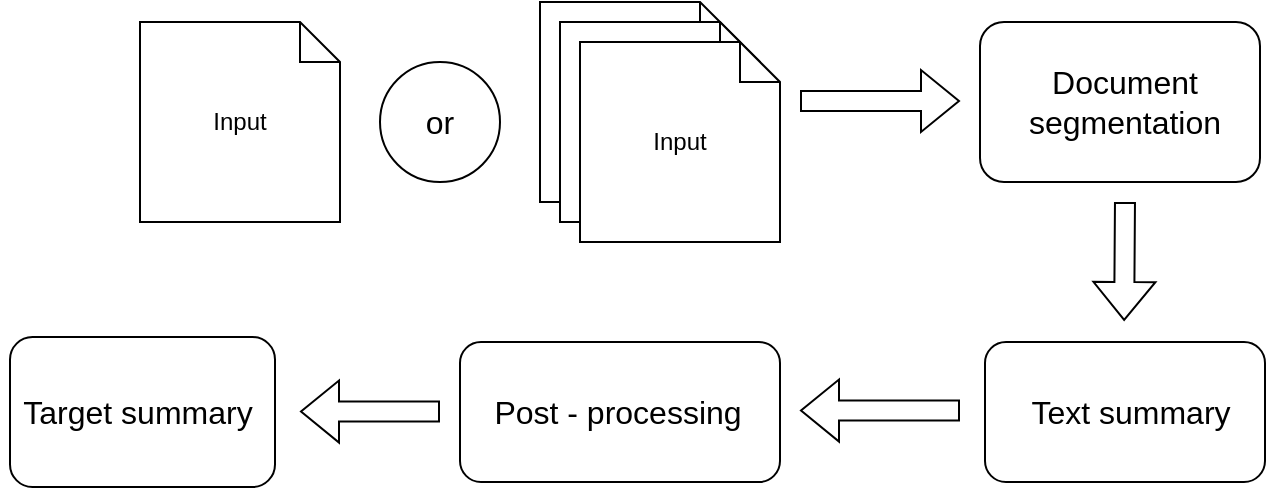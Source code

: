 <mxfile version="24.5.1" type="device" pages="6">
  <diagram name="General structure v1.0" id="lW_3s_I1qUVURhbQuR5c">
    <mxGraphModel dx="1362" dy="884" grid="1" gridSize="10" guides="1" tooltips="1" connect="1" arrows="1" fold="1" page="1" pageScale="1" pageWidth="850" pageHeight="1100" math="0" shadow="0">
      <root>
        <mxCell id="0" />
        <mxCell id="1" parent="0" />
        <mxCell id="YwV08j5gZn5BL9_fjbqP-1" value="Input" style="shape=note;size=20;whiteSpace=wrap;html=1;" parent="1" vertex="1">
          <mxGeometry x="190" y="140" width="100" height="100" as="geometry" />
        </mxCell>
        <mxCell id="YwV08j5gZn5BL9_fjbqP-2" value="" style="shape=flexArrow;endArrow=classic;html=1;rounded=0;" parent="1" edge="1">
          <mxGeometry width="50" height="50" relative="1" as="geometry">
            <mxPoint x="520" y="179.5" as="sourcePoint" />
            <mxPoint x="600" y="179.5" as="targetPoint" />
          </mxGeometry>
        </mxCell>
        <mxCell id="YwV08j5gZn5BL9_fjbqP-3" value="" style="rounded=1;whiteSpace=wrap;html=1;" parent="1" vertex="1">
          <mxGeometry x="610" y="140" width="140" height="80" as="geometry" />
        </mxCell>
        <mxCell id="YwV08j5gZn5BL9_fjbqP-4" value="Document segmentation" style="text;html=1;strokeColor=none;fillColor=none;align=center;verticalAlign=middle;whiteSpace=wrap;rounded=0;fontSize=16;" parent="1" vertex="1">
          <mxGeometry x="630" y="165" width="105" height="30" as="geometry" />
        </mxCell>
        <mxCell id="YwV08j5gZn5BL9_fjbqP-5" value="" style="shape=flexArrow;endArrow=classic;html=1;rounded=0;" parent="1" edge="1">
          <mxGeometry width="50" height="50" relative="1" as="geometry">
            <mxPoint x="682.49" y="230" as="sourcePoint" />
            <mxPoint x="682.07" y="289.5" as="targetPoint" />
          </mxGeometry>
        </mxCell>
        <mxCell id="YwV08j5gZn5BL9_fjbqP-6" value="" style="rounded=1;whiteSpace=wrap;html=1;" parent="1" vertex="1">
          <mxGeometry x="612.5" y="300" width="140" height="70" as="geometry" />
        </mxCell>
        <mxCell id="YwV08j5gZn5BL9_fjbqP-7" value="&lt;font style=&quot;font-size: 16px;&quot;&gt;Text summary&lt;/font&gt;" style="text;html=1;strokeColor=none;fillColor=none;align=center;verticalAlign=middle;whiteSpace=wrap;rounded=0;" parent="1" vertex="1">
          <mxGeometry x="632.5" y="320" width="105" height="30" as="geometry" />
        </mxCell>
        <mxCell id="YwV08j5gZn5BL9_fjbqP-8" value="" style="shape=flexArrow;endArrow=classic;html=1;rounded=0;" parent="1" edge="1">
          <mxGeometry width="50" height="50" relative="1" as="geometry">
            <mxPoint x="600" y="334.29" as="sourcePoint" />
            <mxPoint x="520" y="334.29" as="targetPoint" />
          </mxGeometry>
        </mxCell>
        <mxCell id="YwV08j5gZn5BL9_fjbqP-9" value="" style="rounded=1;whiteSpace=wrap;html=1;" parent="1" vertex="1">
          <mxGeometry x="350" y="300" width="160" height="70" as="geometry" />
        </mxCell>
        <mxCell id="YwV08j5gZn5BL9_fjbqP-10" value="Post - processing" style="text;html=1;strokeColor=none;fillColor=none;align=center;verticalAlign=middle;whiteSpace=wrap;rounded=0;fontSize=16;" parent="1" vertex="1">
          <mxGeometry x="360" y="320" width="137.5" height="30" as="geometry" />
        </mxCell>
        <mxCell id="YwV08j5gZn5BL9_fjbqP-11" value="Input" style="shape=note;size=20;whiteSpace=wrap;html=1;" parent="1" vertex="1">
          <mxGeometry x="390" y="130" width="100" height="100" as="geometry" />
        </mxCell>
        <mxCell id="YwV08j5gZn5BL9_fjbqP-12" value="Input" style="shape=note;size=20;whiteSpace=wrap;html=1;" parent="1" vertex="1">
          <mxGeometry x="400" y="140" width="100" height="100" as="geometry" />
        </mxCell>
        <mxCell id="YwV08j5gZn5BL9_fjbqP-13" value="Input" style="shape=note;size=20;whiteSpace=wrap;html=1;" parent="1" vertex="1">
          <mxGeometry x="410" y="150" width="100" height="100" as="geometry" />
        </mxCell>
        <mxCell id="YwV08j5gZn5BL9_fjbqP-14" value="" style="ellipse;whiteSpace=wrap;html=1;" parent="1" vertex="1">
          <mxGeometry x="310" y="160" width="60" height="60" as="geometry" />
        </mxCell>
        <mxCell id="YwV08j5gZn5BL9_fjbqP-15" value="or" style="text;html=1;strokeColor=none;fillColor=none;align=center;verticalAlign=middle;whiteSpace=wrap;rounded=0;fontSize=16;" parent="1" vertex="1">
          <mxGeometry x="310" y="175" width="60" height="30" as="geometry" />
        </mxCell>
        <mxCell id="YwV08j5gZn5BL9_fjbqP-16" value="" style="rounded=1;whiteSpace=wrap;html=1;" parent="1" vertex="1">
          <mxGeometry x="125" y="297.5" width="132.5" height="75" as="geometry" />
        </mxCell>
        <mxCell id="YwV08j5gZn5BL9_fjbqP-17" value="" style="shape=flexArrow;endArrow=classic;html=1;rounded=0;" parent="1" edge="1">
          <mxGeometry width="50" height="50" relative="1" as="geometry">
            <mxPoint x="340" y="334.76" as="sourcePoint" />
            <mxPoint x="270" y="334.76" as="targetPoint" />
          </mxGeometry>
        </mxCell>
        <mxCell id="YwV08j5gZn5BL9_fjbqP-18" value="Target summary" style="text;html=1;strokeColor=none;fillColor=none;align=center;verticalAlign=middle;whiteSpace=wrap;rounded=0;fontSize=16;" parent="1" vertex="1">
          <mxGeometry x="120" y="320" width="137.5" height="30" as="geometry" />
        </mxCell>
      </root>
    </mxGraphModel>
  </diagram>
  <diagram id="Cd3CPNxDx8rxzqUqr0FO" name="Component diagram v1.0">
    <mxGraphModel dx="1362" dy="884" grid="1" gridSize="10" guides="1" tooltips="1" connect="1" arrows="1" fold="1" page="1" pageScale="1" pageWidth="850" pageHeight="1100" math="0" shadow="0">
      <root>
        <mxCell id="0" />
        <mxCell id="1" parent="0" />
        <mxCell id="PBltH06UK6mT1Zi1Yqyh-1" value="«Component»&lt;br&gt;&lt;b&gt;Terminal&lt;/b&gt;" style="html=1;dropTarget=0;whiteSpace=wrap;verticalAlign=top;" parent="1" vertex="1">
          <mxGeometry x="165" width="605" height="1100" as="geometry" />
        </mxCell>
        <mxCell id="PBltH06UK6mT1Zi1Yqyh-2" value="" style="shape=module;jettyWidth=8;jettyHeight=4;" parent="PBltH06UK6mT1Zi1Yqyh-1" vertex="1">
          <mxGeometry x="1" width="20" height="20" relative="1" as="geometry">
            <mxPoint x="-27" y="7" as="offset" />
          </mxGeometry>
        </mxCell>
        <mxCell id="UDuUSJw5AtBgNu2VpjDw-12" value="«Subsystem»&lt;br&gt;&lt;b&gt;PDF Summary&lt;/b&gt;" style="html=1;dropTarget=0;verticalAlign=top;labelBackgroundColor=none;" parent="1" vertex="1">
          <mxGeometry x="195" y="45" width="537.5" height="410" as="geometry" />
        </mxCell>
        <mxCell id="UDuUSJw5AtBgNu2VpjDw-13" value="" style="shape=module;jettyWidth=8;jettyHeight=4;" parent="UDuUSJw5AtBgNu2VpjDw-12" vertex="1">
          <mxGeometry x="1" width="20" height="20" relative="1" as="geometry">
            <mxPoint x="-27" y="7" as="offset" />
          </mxGeometry>
        </mxCell>
        <mxCell id="UDuUSJw5AtBgNu2VpjDw-1" value="«Subsystem»&lt;br&gt;&lt;b&gt;PDF Segmentation&lt;/b&gt;" style="html=1;dropTarget=0;whiteSpace=wrap;verticalAlign=top;" parent="1" vertex="1">
          <mxGeometry x="195" y="759" width="525" height="330" as="geometry" />
        </mxCell>
        <mxCell id="UDuUSJw5AtBgNu2VpjDw-2" value="" style="shape=module;jettyWidth=8;jettyHeight=4;" parent="UDuUSJw5AtBgNu2VpjDw-1" vertex="1">
          <mxGeometry x="1" width="20" height="20" relative="1" as="geometry">
            <mxPoint x="-27" y="7" as="offset" />
          </mxGeometry>
        </mxCell>
        <mxCell id="jw1sH66Z-LvJkCZwTB4P-4" value="Folder" style="text;align=center;fontStyle=1;verticalAlign=middle;spacingLeft=3;spacingRight=3;strokeColor=none;rotatable=0;points=[[0,0.5],[1,0.5]];portConstraint=eastwest;html=1;" parent="1" vertex="1">
          <mxGeometry x="85" y="565" width="80" height="26" as="geometry" />
        </mxCell>
        <mxCell id="jw1sH66Z-LvJkCZwTB4P-6" value="" style="html=1;rounded=0;" parent="1" vertex="1">
          <mxGeometry x="150" y="545" width="30" height="30" as="geometry" />
        </mxCell>
        <mxCell id="jw1sH66Z-LvJkCZwTB4P-9" value="" style="rounded=0;orthogonalLoop=1;jettySize=auto;html=1;endArrow=halfCircle;endFill=0;endSize=6;strokeWidth=1;sketch=0;fontSize=12;curved=1;" parent="1" target="jw1sH66Z-LvJkCZwTB4P-10" edge="1">
          <mxGeometry relative="1" as="geometry">
            <mxPoint x="150" y="560" as="sourcePoint" />
          </mxGeometry>
        </mxCell>
        <mxCell id="jw1sH66Z-LvJkCZwTB4P-10" value="" style="ellipse;whiteSpace=wrap;html=1;align=center;aspect=fixed;fillColor=none;strokeColor=none;resizable=0;perimeter=centerPerimeter;rotatable=0;allowArrows=0;points=[];outlineConnect=1;" parent="1" vertex="1">
          <mxGeometry x="125" y="555" width="10" height="10" as="geometry" />
        </mxCell>
        <mxCell id="jw1sH66Z-LvJkCZwTB4P-11" value="«Component»&lt;br&gt;&lt;b&gt;report-gen.sh&lt;/b&gt;" style="html=1;dropTarget=0;whiteSpace=wrap;" parent="1" vertex="1">
          <mxGeometry x="250" y="538" width="180" height="90" as="geometry" />
        </mxCell>
        <mxCell id="jw1sH66Z-LvJkCZwTB4P-12" value="" style="shape=module;jettyWidth=8;jettyHeight=4;" parent="jw1sH66Z-LvJkCZwTB4P-11" vertex="1">
          <mxGeometry x="1" width="20" height="20" relative="1" as="geometry">
            <mxPoint x="-27" y="7" as="offset" />
          </mxGeometry>
        </mxCell>
        <mxCell id="jw1sH66Z-LvJkCZwTB4P-13" value="" style="rounded=0;orthogonalLoop=1;jettySize=auto;html=1;endArrow=halfCircle;endFill=0;endSize=6;strokeWidth=1;sketch=0;exitX=0;exitY=0.25;exitDx=0;exitDy=0;" parent="1" source="jw1sH66Z-LvJkCZwTB4P-11" target="jw1sH66Z-LvJkCZwTB4P-15" edge="1">
          <mxGeometry relative="1" as="geometry">
            <mxPoint x="240" y="560" as="sourcePoint" />
          </mxGeometry>
        </mxCell>
        <mxCell id="jw1sH66Z-LvJkCZwTB4P-14" value="" style="rounded=0;orthogonalLoop=1;jettySize=auto;html=1;endArrow=oval;endFill=0;sketch=0;sourcePerimeterSpacing=0;targetPerimeterSpacing=0;endSize=10;exitX=1;exitY=0.5;exitDx=0;exitDy=0;" parent="1" source="jw1sH66Z-LvJkCZwTB4P-6" target="jw1sH66Z-LvJkCZwTB4P-15" edge="1">
          <mxGeometry relative="1" as="geometry">
            <mxPoint x="180" y="560" as="sourcePoint" />
          </mxGeometry>
        </mxCell>
        <mxCell id="jw1sH66Z-LvJkCZwTB4P-15" value="" style="ellipse;whiteSpace=wrap;html=1;align=center;aspect=fixed;fillColor=none;strokeColor=none;resizable=0;perimeter=centerPerimeter;rotatable=0;allowArrows=0;points=[];outlineConnect=1;" parent="1" vertex="1">
          <mxGeometry x="208" y="555" width="10" height="10" as="geometry" />
        </mxCell>
        <mxCell id="jw1sH66Z-LvJkCZwTB4P-16" value="" style="html=1;rounded=0;" parent="1" vertex="1">
          <mxGeometry x="150" y="591" width="30" height="30" as="geometry" />
        </mxCell>
        <mxCell id="jw1sH66Z-LvJkCZwTB4P-17" value="" style="rounded=0;orthogonalLoop=1;jettySize=auto;html=1;endArrow=halfCircle;endFill=0;endSize=6;strokeWidth=1;sketch=0;fontSize=12;curved=1;" parent="1" edge="1">
          <mxGeometry relative="1" as="geometry">
            <mxPoint x="150" y="605.9" as="sourcePoint" />
            <mxPoint x="130" y="605.9" as="targetPoint" />
          </mxGeometry>
        </mxCell>
        <mxCell id="jw1sH66Z-LvJkCZwTB4P-19" value="Summarization&lt;br&gt;&amp;nbsp;Type" style="text;align=center;fontStyle=1;verticalAlign=middle;spacingLeft=3;spacingRight=3;strokeColor=none;rotatable=0;points=[[0,0.5],[1,0.5]];portConstraint=eastwest;html=1;" parent="1" vertex="1">
          <mxGeometry x="50" y="628" width="125" height="26" as="geometry" />
        </mxCell>
        <mxCell id="jw1sH66Z-LvJkCZwTB4P-20" value="" style="rounded=0;orthogonalLoop=1;jettySize=auto;html=1;endArrow=halfCircle;endFill=0;endSize=6;strokeWidth=1;sketch=0;exitX=0;exitY=0.75;exitDx=0;exitDy=0;" parent="1" source="jw1sH66Z-LvJkCZwTB4P-11" target="jw1sH66Z-LvJkCZwTB4P-22" edge="1">
          <mxGeometry relative="1" as="geometry">
            <mxPoint x="240" y="606" as="sourcePoint" />
          </mxGeometry>
        </mxCell>
        <mxCell id="jw1sH66Z-LvJkCZwTB4P-21" value="" style="rounded=0;orthogonalLoop=1;jettySize=auto;html=1;endArrow=oval;endFill=0;sketch=0;sourcePerimeterSpacing=0;targetPerimeterSpacing=0;endSize=10;exitX=1;exitY=0.5;exitDx=0;exitDy=0;" parent="1" source="jw1sH66Z-LvJkCZwTB4P-16" target="jw1sH66Z-LvJkCZwTB4P-22" edge="1">
          <mxGeometry relative="1" as="geometry">
            <mxPoint x="200" y="606" as="sourcePoint" />
          </mxGeometry>
        </mxCell>
        <mxCell id="jw1sH66Z-LvJkCZwTB4P-22" value="" style="ellipse;whiteSpace=wrap;html=1;align=center;aspect=fixed;fillColor=none;strokeColor=none;resizable=0;perimeter=centerPerimeter;rotatable=0;allowArrows=0;points=[];outlineConnect=1;" parent="1" vertex="1">
          <mxGeometry x="208" y="601" width="10" height="10" as="geometry" />
        </mxCell>
        <mxCell id="jw1sH66Z-LvJkCZwTB4P-26" value="«Component»&lt;br&gt;&lt;b&gt;App.java&lt;/b&gt;" style="html=1;dropTarget=0;whiteSpace=wrap;" parent="1" vertex="1">
          <mxGeometry x="515" y="538" width="180" height="90" as="geometry" />
        </mxCell>
        <mxCell id="jw1sH66Z-LvJkCZwTB4P-27" value="" style="shape=module;jettyWidth=8;jettyHeight=4;" parent="jw1sH66Z-LvJkCZwTB4P-26" vertex="1">
          <mxGeometry x="1" width="20" height="20" relative="1" as="geometry">
            <mxPoint x="-27" y="7" as="offset" />
          </mxGeometry>
        </mxCell>
        <mxCell id="jw1sH66Z-LvJkCZwTB4P-28" value="" style="rounded=0;orthogonalLoop=1;jettySize=auto;html=1;endArrow=halfCircle;endFill=0;endSize=6;strokeWidth=1;sketch=0;exitX=0;exitY=0.25;exitDx=0;exitDy=0;" parent="1" source="jw1sH66Z-LvJkCZwTB4P-26" target="jw1sH66Z-LvJkCZwTB4P-30" edge="1">
          <mxGeometry relative="1" as="geometry">
            <mxPoint x="510" y="583" as="sourcePoint" />
          </mxGeometry>
        </mxCell>
        <mxCell id="jw1sH66Z-LvJkCZwTB4P-29" value="" style="rounded=0;orthogonalLoop=1;jettySize=auto;html=1;endArrow=oval;endFill=0;sketch=0;sourcePerimeterSpacing=0;targetPerimeterSpacing=0;endSize=10;exitX=1;exitY=0.25;exitDx=0;exitDy=0;" parent="1" source="jw1sH66Z-LvJkCZwTB4P-11" target="jw1sH66Z-LvJkCZwTB4P-30" edge="1">
          <mxGeometry relative="1" as="geometry">
            <mxPoint x="470" y="583" as="sourcePoint" />
          </mxGeometry>
        </mxCell>
        <mxCell id="jw1sH66Z-LvJkCZwTB4P-30" value="" style="ellipse;whiteSpace=wrap;html=1;align=center;aspect=fixed;fillColor=none;strokeColor=none;resizable=0;perimeter=centerPerimeter;rotatable=0;allowArrows=0;points=[];outlineConnect=1;" parent="1" vertex="1">
          <mxGeometry x="465" y="555" width="10" height="10" as="geometry" />
        </mxCell>
        <mxCell id="jw1sH66Z-LvJkCZwTB4P-31" value="Folder path" style="text;align=center;fontStyle=1;verticalAlign=middle;spacingLeft=3;spacingRight=3;strokeColor=none;rotatable=0;points=[[0,0.5],[1,0.5]];portConstraint=eastwest;html=1;" parent="1" vertex="1">
          <mxGeometry x="435" y="566" width="80" height="26" as="geometry" />
        </mxCell>
        <mxCell id="jw1sH66Z-LvJkCZwTB4P-32" value="«Component»&lt;br&gt;&lt;b&gt;PdfSegmentation.java&lt;/b&gt;" style="html=1;dropTarget=0;whiteSpace=wrap;" parent="1" vertex="1">
          <mxGeometry x="484" y="809" width="180" height="90" as="geometry" />
        </mxCell>
        <mxCell id="jw1sH66Z-LvJkCZwTB4P-33" value="" style="shape=module;jettyWidth=8;jettyHeight=4;" parent="jw1sH66Z-LvJkCZwTB4P-32" vertex="1">
          <mxGeometry x="1" width="20" height="20" relative="1" as="geometry">
            <mxPoint x="-27" y="7" as="offset" />
          </mxGeometry>
        </mxCell>
        <mxCell id="jw1sH66Z-LvJkCZwTB4P-34" value="" style="rounded=0;orthogonalLoop=1;jettySize=auto;html=1;endArrow=halfCircle;endFill=0;endSize=6;strokeWidth=1;sketch=0;exitX=1;exitY=0.75;exitDx=0;exitDy=0;" parent="1" source="jw1sH66Z-LvJkCZwTB4P-11" target="jw1sH66Z-LvJkCZwTB4P-36" edge="1">
          <mxGeometry relative="1" as="geometry">
            <mxPoint x="495" y="626" as="sourcePoint" />
          </mxGeometry>
        </mxCell>
        <mxCell id="jw1sH66Z-LvJkCZwTB4P-35" value="" style="rounded=0;orthogonalLoop=1;jettySize=auto;html=1;endArrow=oval;endFill=0;sketch=0;sourcePerimeterSpacing=0;targetPerimeterSpacing=0;endSize=10;exitX=0;exitY=0.75;exitDx=0;exitDy=0;" parent="1" source="jw1sH66Z-LvJkCZwTB4P-26" target="jw1sH66Z-LvJkCZwTB4P-36" edge="1">
          <mxGeometry relative="1" as="geometry">
            <mxPoint x="455" y="626" as="sourcePoint" />
          </mxGeometry>
        </mxCell>
        <mxCell id="jw1sH66Z-LvJkCZwTB4P-36" value="" style="ellipse;whiteSpace=wrap;html=1;align=center;aspect=fixed;fillColor=none;strokeColor=none;resizable=0;perimeter=centerPerimeter;rotatable=0;allowArrows=0;points=[];outlineConnect=1;" parent="1" vertex="1">
          <mxGeometry x="470" y="601" width="10" height="10" as="geometry" />
        </mxCell>
        <mxCell id="jw1sH66Z-LvJkCZwTB4P-37" value="PDF&lt;br&gt;Segmentation Yaml" style="text;align=center;fontStyle=1;verticalAlign=middle;spacingLeft=3;spacingRight=3;strokeColor=none;rotatable=0;points=[[0,0.5],[1,0.5]];portConstraint=eastwest;html=1;" parent="1" vertex="1">
          <mxGeometry x="435" y="621" width="80" height="26" as="geometry" />
        </mxCell>
        <mxCell id="jw1sH66Z-LvJkCZwTB4P-38" value="" style="rounded=0;orthogonalLoop=1;jettySize=auto;html=1;endArrow=halfCircle;endFill=0;endSize=6;strokeWidth=1;sketch=0;exitX=0.5;exitY=0;exitDx=0;exitDy=0;" parent="1" source="UDuUSJw5AtBgNu2VpjDw-4" target="jw1sH66Z-LvJkCZwTB4P-40" edge="1">
          <mxGeometry relative="1" as="geometry">
            <mxPoint x="615" y="649" as="sourcePoint" />
          </mxGeometry>
        </mxCell>
        <mxCell id="jw1sH66Z-LvJkCZwTB4P-39" value="" style="rounded=0;orthogonalLoop=1;jettySize=auto;html=1;endArrow=oval;endFill=0;sketch=0;sourcePerimeterSpacing=0;targetPerimeterSpacing=0;endSize=10;exitX=0.25;exitY=1;exitDx=0;exitDy=0;" parent="1" source="jw1sH66Z-LvJkCZwTB4P-26" target="jw1sH66Z-LvJkCZwTB4P-40" edge="1">
          <mxGeometry relative="1" as="geometry">
            <mxPoint x="575" y="649" as="sourcePoint" />
          </mxGeometry>
        </mxCell>
        <mxCell id="jw1sH66Z-LvJkCZwTB4P-40" value="" style="ellipse;whiteSpace=wrap;html=1;align=center;aspect=fixed;fillColor=none;strokeColor=none;resizable=0;perimeter=centerPerimeter;rotatable=0;allowArrows=0;points=[];outlineConnect=1;" parent="1" vertex="1">
          <mxGeometry x="555" y="647" width="10" height="10" as="geometry" />
        </mxCell>
        <mxCell id="jw1sH66Z-LvJkCZwTB4P-41" value="PDF&lt;br&gt;File" style="text;align=center;fontStyle=1;verticalAlign=middle;spacingLeft=3;spacingRight=3;strokeColor=none;rotatable=0;points=[[0,0.5],[1,0.5]];portConstraint=eastwest;html=1;" parent="1" vertex="1">
          <mxGeometry x="555" y="639" width="50" height="26" as="geometry" />
        </mxCell>
        <mxCell id="jw1sH66Z-LvJkCZwTB4P-42" value="" style="rounded=0;orthogonalLoop=1;jettySize=auto;html=1;endArrow=halfCircle;endFill=0;endSize=6;strokeWidth=1;sketch=0;exitX=0.75;exitY=1;exitDx=0;exitDy=0;" parent="1" source="jw1sH66Z-LvJkCZwTB4P-26" target="jw1sH66Z-LvJkCZwTB4P-44" edge="1">
          <mxGeometry relative="1" as="geometry">
            <mxPoint x="645" y="652" as="sourcePoint" />
          </mxGeometry>
        </mxCell>
        <mxCell id="jw1sH66Z-LvJkCZwTB4P-43" value="" style="rounded=0;orthogonalLoop=1;jettySize=auto;html=1;endArrow=oval;endFill=0;sketch=0;sourcePerimeterSpacing=0;targetPerimeterSpacing=0;endSize=10;exitX=0.5;exitY=0;exitDx=0;exitDy=0;" parent="1" source="UDuUSJw5AtBgNu2VpjDw-5" target="jw1sH66Z-LvJkCZwTB4P-44" edge="1">
          <mxGeometry relative="1" as="geometry">
            <mxPoint x="605" y="652" as="sourcePoint" />
          </mxGeometry>
        </mxCell>
        <mxCell id="jw1sH66Z-LvJkCZwTB4P-44" value="" style="ellipse;whiteSpace=wrap;html=1;align=center;aspect=fixed;fillColor=none;strokeColor=none;resizable=0;perimeter=centerPerimeter;rotatable=0;allowArrows=0;points=[];outlineConnect=1;" parent="1" vertex="1">
          <mxGeometry x="645" y="648" width="10" height="10" as="geometry" />
        </mxCell>
        <mxCell id="jw1sH66Z-LvJkCZwTB4P-45" value="PDF&lt;br&gt;Segmentation &lt;br&gt;YAML" style="text;align=center;fontStyle=1;verticalAlign=middle;spacingLeft=3;spacingRight=3;strokeColor=none;rotatable=0;points=[[0,0.5],[1,0.5]];portConstraint=eastwest;html=1;" parent="1" vertex="1">
          <mxGeometry x="655" y="634" width="90" height="41" as="geometry" />
        </mxCell>
        <mxCell id="jw1sH66Z-LvJkCZwTB4P-46" value="«Component»&lt;br&gt;&lt;b&gt;XMLParser&lt;/b&gt;" style="html=1;dropTarget=0;whiteSpace=wrap;" parent="1" vertex="1">
          <mxGeometry x="484" y="965" width="180" height="90" as="geometry" />
        </mxCell>
        <mxCell id="jw1sH66Z-LvJkCZwTB4P-47" value="" style="shape=module;jettyWidth=8;jettyHeight=4;" parent="jw1sH66Z-LvJkCZwTB4P-46" vertex="1">
          <mxGeometry x="1" width="20" height="20" relative="1" as="geometry">
            <mxPoint x="-27" y="7" as="offset" />
          </mxGeometry>
        </mxCell>
        <mxCell id="jw1sH66Z-LvJkCZwTB4P-48" value="«Component»&lt;br&gt;&lt;b&gt;YAMLParser&lt;/b&gt;" style="html=1;dropTarget=0;whiteSpace=wrap;" parent="1" vertex="1">
          <mxGeometry x="224" y="965" width="180" height="90" as="geometry" />
        </mxCell>
        <mxCell id="jw1sH66Z-LvJkCZwTB4P-49" value="" style="shape=module;jettyWidth=8;jettyHeight=4;" parent="jw1sH66Z-LvJkCZwTB4P-48" vertex="1">
          <mxGeometry x="1" width="20" height="20" relative="1" as="geometry">
            <mxPoint x="-27" y="7" as="offset" />
          </mxGeometry>
        </mxCell>
        <mxCell id="jw1sH66Z-LvJkCZwTB4P-50" value="" style="rounded=0;orthogonalLoop=1;jettySize=auto;html=1;endArrow=halfCircle;endFill=0;endSize=6;strokeWidth=1;sketch=0;exitX=0.25;exitY=0;exitDx=0;exitDy=0;" parent="1" source="jw1sH66Z-LvJkCZwTB4P-46" target="jw1sH66Z-LvJkCZwTB4P-52" edge="1">
          <mxGeometry relative="1" as="geometry">
            <mxPoint x="549" y="934" as="sourcePoint" />
          </mxGeometry>
        </mxCell>
        <mxCell id="jw1sH66Z-LvJkCZwTB4P-51" value="" style="rounded=0;orthogonalLoop=1;jettySize=auto;html=1;endArrow=oval;endFill=0;sketch=0;sourcePerimeterSpacing=0;targetPerimeterSpacing=0;endSize=10;exitX=0.25;exitY=1;exitDx=0;exitDy=0;" parent="1" source="jw1sH66Z-LvJkCZwTB4P-32" target="jw1sH66Z-LvJkCZwTB4P-52" edge="1">
          <mxGeometry relative="1" as="geometry">
            <mxPoint x="509" y="934" as="sourcePoint" />
          </mxGeometry>
        </mxCell>
        <mxCell id="jw1sH66Z-LvJkCZwTB4P-52" value="" style="ellipse;whiteSpace=wrap;html=1;align=center;aspect=fixed;fillColor=none;strokeColor=none;resizable=0;perimeter=centerPerimeter;rotatable=0;allowArrows=0;points=[];outlineConnect=1;" parent="1" vertex="1">
          <mxGeometry x="524" y="929" width="10" height="10" as="geometry" />
        </mxCell>
        <mxCell id="jw1sH66Z-LvJkCZwTB4P-53" value="" style="rounded=0;orthogonalLoop=1;jettySize=auto;html=1;endArrow=halfCircle;endFill=0;endSize=6;strokeWidth=1;sketch=0;exitX=1;exitY=0.25;exitDx=0;exitDy=0;" parent="1" source="jw1sH66Z-LvJkCZwTB4P-48" target="jw1sH66Z-LvJkCZwTB4P-55" edge="1">
          <mxGeometry relative="1" as="geometry">
            <mxPoint x="549" y="1084" as="sourcePoint" />
          </mxGeometry>
        </mxCell>
        <mxCell id="jw1sH66Z-LvJkCZwTB4P-54" value="" style="rounded=0;orthogonalLoop=1;jettySize=auto;html=1;endArrow=oval;endFill=0;sketch=0;sourcePerimeterSpacing=0;targetPerimeterSpacing=0;endSize=10;exitX=0;exitY=0.25;exitDx=0;exitDy=0;" parent="1" source="jw1sH66Z-LvJkCZwTB4P-46" target="jw1sH66Z-LvJkCZwTB4P-55" edge="1">
          <mxGeometry relative="1" as="geometry">
            <mxPoint x="509" y="1084" as="sourcePoint" />
          </mxGeometry>
        </mxCell>
        <mxCell id="jw1sH66Z-LvJkCZwTB4P-55" value="" style="ellipse;whiteSpace=wrap;html=1;align=center;aspect=fixed;fillColor=none;strokeColor=none;resizable=0;perimeter=centerPerimeter;rotatable=0;allowArrows=0;points=[];outlineConnect=1;" parent="1" vertex="1">
          <mxGeometry x="440" y="982" width="10" height="10" as="geometry" />
        </mxCell>
        <mxCell id="jw1sH66Z-LvJkCZwTB4P-56" value="" style="rounded=0;orthogonalLoop=1;jettySize=auto;html=1;endArrow=halfCircle;endFill=0;endSize=6;strokeWidth=1;sketch=0;exitX=0.75;exitY=1;exitDx=0;exitDy=0;" parent="1" source="jw1sH66Z-LvJkCZwTB4P-32" target="jw1sH66Z-LvJkCZwTB4P-58" edge="1">
          <mxGeometry relative="1" as="geometry">
            <mxPoint x="639" y="934" as="sourcePoint" />
          </mxGeometry>
        </mxCell>
        <mxCell id="jw1sH66Z-LvJkCZwTB4P-57" value="" style="rounded=0;orthogonalLoop=1;jettySize=auto;html=1;endArrow=oval;endFill=0;sketch=0;sourcePerimeterSpacing=0;targetPerimeterSpacing=0;endSize=10;exitX=0.75;exitY=0;exitDx=0;exitDy=0;" parent="1" source="jw1sH66Z-LvJkCZwTB4P-46" target="jw1sH66Z-LvJkCZwTB4P-58" edge="1">
          <mxGeometry relative="1" as="geometry">
            <mxPoint x="599" y="934" as="sourcePoint" />
          </mxGeometry>
        </mxCell>
        <mxCell id="jw1sH66Z-LvJkCZwTB4P-58" value="" style="ellipse;whiteSpace=wrap;html=1;align=center;aspect=fixed;fillColor=none;strokeColor=none;resizable=0;perimeter=centerPerimeter;rotatable=0;allowArrows=0;points=[];outlineConnect=1;" parent="1" vertex="1">
          <mxGeometry x="614" y="929" width="10" height="10" as="geometry" />
        </mxCell>
        <mxCell id="jw1sH66Z-LvJkCZwTB4P-59" value="" style="rounded=0;orthogonalLoop=1;jettySize=auto;html=1;endArrow=halfCircle;endFill=0;endSize=6;strokeWidth=1;sketch=0;exitX=0;exitY=0.75;exitDx=0;exitDy=0;" parent="1" source="jw1sH66Z-LvJkCZwTB4P-46" target="jw1sH66Z-LvJkCZwTB4P-61" edge="1">
          <mxGeometry relative="1" as="geometry">
            <mxPoint x="639" y="1084" as="sourcePoint" />
          </mxGeometry>
        </mxCell>
        <mxCell id="jw1sH66Z-LvJkCZwTB4P-60" value="" style="rounded=0;orthogonalLoop=1;jettySize=auto;html=1;endArrow=oval;endFill=0;sketch=0;sourcePerimeterSpacing=0;targetPerimeterSpacing=0;endSize=10;exitX=1;exitY=0.75;exitDx=0;exitDy=0;" parent="1" source="jw1sH66Z-LvJkCZwTB4P-48" target="jw1sH66Z-LvJkCZwTB4P-61" edge="1">
          <mxGeometry relative="1" as="geometry">
            <mxPoint x="599" y="1084" as="sourcePoint" />
          </mxGeometry>
        </mxCell>
        <mxCell id="jw1sH66Z-LvJkCZwTB4P-61" value="" style="ellipse;whiteSpace=wrap;html=1;align=center;aspect=fixed;fillColor=none;strokeColor=none;resizable=0;perimeter=centerPerimeter;rotatable=0;allowArrows=0;points=[];outlineConnect=1;" parent="1" vertex="1">
          <mxGeometry x="440" y="1028" width="10" height="10" as="geometry" />
        </mxCell>
        <mxCell id="jw1sH66Z-LvJkCZwTB4P-62" value="PDF &lt;br&gt;Segmentation&lt;br&gt;XML" style="text;align=center;fontStyle=1;verticalAlign=middle;spacingLeft=3;spacingRight=3;strokeColor=none;rotatable=0;points=[[0,0.5],[1,0.5]];portConstraint=eastwest;html=1;" parent="1" vertex="1">
          <mxGeometry x="435" y="919" width="90" height="46" as="geometry" />
        </mxCell>
        <mxCell id="jw1sH66Z-LvJkCZwTB4P-63" value="PDF&lt;br&gt;Segmentation&lt;br&gt;YAML" style="text;align=center;fontStyle=1;verticalAlign=middle;spacingLeft=3;spacingRight=3;strokeColor=none;rotatable=0;points=[[0,0.5],[1,0.5]];portConstraint=eastwest;html=1;" parent="1" vertex="1">
          <mxGeometry x="630" y="911" width="90" height="46" as="geometry" />
        </mxCell>
        <mxCell id="jw1sH66Z-LvJkCZwTB4P-64" value="PDF&lt;br&gt;Segmentation&lt;br&gt;YAML" style="text;align=center;fontStyle=1;verticalAlign=middle;spacingLeft=3;spacingRight=3;strokeColor=none;rotatable=0;points=[[0,0.5],[1,0.5]];portConstraint=eastwest;html=1;" parent="1" vertex="1">
          <mxGeometry x="403" y="1039" width="90" height="46" as="geometry" />
        </mxCell>
        <mxCell id="jw1sH66Z-LvJkCZwTB4P-65" value="SectionList" style="text;align=center;fontStyle=1;verticalAlign=middle;spacingLeft=3;spacingRight=3;strokeColor=none;rotatable=0;points=[[0,0.5],[1,0.5]];portConstraint=eastwest;html=1;" parent="1" vertex="1">
          <mxGeometry x="403" y="996" width="80" height="28" as="geometry" />
        </mxCell>
        <mxCell id="jw1sH66Z-LvJkCZwTB4P-66" value="«Component»&lt;br&gt;&lt;b&gt;LSA.java&lt;/b&gt;" style="html=1;dropTarget=0;whiteSpace=wrap;" parent="1" vertex="1">
          <mxGeometry x="510.5" y="115" width="180" height="90" as="geometry" />
        </mxCell>
        <mxCell id="jw1sH66Z-LvJkCZwTB4P-67" value="" style="shape=module;jettyWidth=8;jettyHeight=4;" parent="jw1sH66Z-LvJkCZwTB4P-66" vertex="1">
          <mxGeometry x="1" width="20" height="20" relative="1" as="geometry">
            <mxPoint x="-27" y="7" as="offset" />
          </mxGeometry>
        </mxCell>
        <mxCell id="jw1sH66Z-LvJkCZwTB4P-71" value="" style="rounded=0;orthogonalLoop=1;jettySize=auto;html=1;endArrow=halfCircle;endFill=0;endSize=6;strokeWidth=1;sketch=0;exitX=0.5;exitY=1;exitDx=0;exitDy=0;" parent="1" source="aMUxlbNzMaJ-5x1zQgqj-1" target="jw1sH66Z-LvJkCZwTB4P-73" edge="1">
          <mxGeometry relative="1" as="geometry">
            <mxPoint x="560" y="475" as="sourcePoint" />
          </mxGeometry>
        </mxCell>
        <mxCell id="jw1sH66Z-LvJkCZwTB4P-72" value="" style="rounded=0;orthogonalLoop=1;jettySize=auto;html=1;endArrow=oval;endFill=0;sketch=0;sourcePerimeterSpacing=0;targetPerimeterSpacing=0;endSize=10;exitX=0.25;exitY=0;exitDx=0;exitDy=0;" parent="1" source="jw1sH66Z-LvJkCZwTB4P-26" target="jw1sH66Z-LvJkCZwTB4P-73" edge="1">
          <mxGeometry relative="1" as="geometry">
            <mxPoint x="555" y="500" as="sourcePoint" />
          </mxGeometry>
        </mxCell>
        <mxCell id="jw1sH66Z-LvJkCZwTB4P-73" value="" style="ellipse;whiteSpace=wrap;html=1;align=center;aspect=fixed;fillColor=none;strokeColor=none;resizable=0;perimeter=centerPerimeter;rotatable=0;allowArrows=0;points=[];outlineConnect=1;" parent="1" vertex="1">
          <mxGeometry x="555" y="500" width="10" height="10" as="geometry" />
        </mxCell>
        <mxCell id="jw1sH66Z-LvJkCZwTB4P-74" value="" style="rounded=0;orthogonalLoop=1;jettySize=auto;html=1;endArrow=halfCircle;endFill=0;endSize=6;strokeWidth=1;sketch=0;exitX=0.75;exitY=0;exitDx=0;exitDy=0;" parent="1" source="jw1sH66Z-LvJkCZwTB4P-26" target="jw1sH66Z-LvJkCZwTB4P-76" edge="1">
          <mxGeometry relative="1" as="geometry">
            <mxPoint x="670" y="505" as="sourcePoint" />
          </mxGeometry>
        </mxCell>
        <mxCell id="jw1sH66Z-LvJkCZwTB4P-75" value="" style="rounded=0;orthogonalLoop=1;jettySize=auto;html=1;endArrow=oval;endFill=0;sketch=0;sourcePerimeterSpacing=0;targetPerimeterSpacing=0;endSize=10;exitX=0.5;exitY=1;exitDx=0;exitDy=0;" parent="1" source="aMUxlbNzMaJ-5x1zQgqj-2" target="jw1sH66Z-LvJkCZwTB4P-76" edge="1">
          <mxGeometry relative="1" as="geometry">
            <mxPoint x="630" y="505" as="sourcePoint" />
          </mxGeometry>
        </mxCell>
        <mxCell id="jw1sH66Z-LvJkCZwTB4P-76" value="" style="ellipse;whiteSpace=wrap;html=1;align=center;aspect=fixed;fillColor=none;strokeColor=none;resizable=0;perimeter=centerPerimeter;rotatable=0;allowArrows=0;points=[];outlineConnect=1;" parent="1" vertex="1">
          <mxGeometry x="645" y="500" width="10" height="10" as="geometry" />
        </mxCell>
        <mxCell id="jw1sH66Z-LvJkCZwTB4P-77" value="PDF&lt;br&gt;Segmentation &lt;br&gt;YAML" style="text;align=center;fontStyle=1;verticalAlign=middle;spacingLeft=3;spacingRight=3;strokeColor=none;rotatable=0;points=[[0,0.5],[1,0.5]];portConstraint=eastwest;html=1;" parent="1" vertex="1">
          <mxGeometry x="465" y="497" width="90" height="41" as="geometry" />
        </mxCell>
        <mxCell id="jw1sH66Z-LvJkCZwTB4P-78" value="Summary&lt;br&gt;YAML" style="text;align=center;fontStyle=1;verticalAlign=middle;spacingLeft=3;spacingRight=3;strokeColor=none;rotatable=0;points=[[0,0.5],[1,0.5]];portConstraint=eastwest;html=1;" parent="1" vertex="1">
          <mxGeometry x="660" y="484.5" width="60" height="41" as="geometry" />
        </mxCell>
        <mxCell id="jw1sH66Z-LvJkCZwTB4P-79" value="«Component»&lt;br&gt;&lt;b&gt;textrank.py&lt;/b&gt;" style="html=1;dropTarget=0;whiteSpace=wrap;" parent="1" vertex="1">
          <mxGeometry x="254" y="285" width="180" height="90" as="geometry" />
        </mxCell>
        <mxCell id="jw1sH66Z-LvJkCZwTB4P-80" value="" style="shape=module;jettyWidth=8;jettyHeight=4;" parent="jw1sH66Z-LvJkCZwTB4P-79" vertex="1">
          <mxGeometry x="1" width="20" height="20" relative="1" as="geometry">
            <mxPoint x="-27" y="7" as="offset" />
          </mxGeometry>
        </mxCell>
        <mxCell id="jw1sH66Z-LvJkCZwTB4P-81" value="" style="rounded=0;orthogonalLoop=1;jettySize=auto;html=1;endArrow=halfCircle;endFill=0;endSize=6;strokeWidth=1;sketch=0;exitX=0.5;exitY=1;exitDx=0;exitDy=0;" parent="1" source="aMUxlbNzMaJ-5x1zQgqj-1" target="jw1sH66Z-LvJkCZwTB4P-83" edge="1">
          <mxGeometry relative="1" as="geometry">
            <mxPoint x="315" y="505" as="sourcePoint" />
          </mxGeometry>
        </mxCell>
        <mxCell id="jw1sH66Z-LvJkCZwTB4P-82" value="" style="rounded=0;orthogonalLoop=1;jettySize=auto;html=1;endArrow=oval;endFill=0;sketch=0;sourcePerimeterSpacing=0;targetPerimeterSpacing=0;endSize=10;exitX=0.25;exitY=0;exitDx=0;exitDy=0;" parent="1" source="jw1sH66Z-LvJkCZwTB4P-11" target="jw1sH66Z-LvJkCZwTB4P-83" edge="1">
          <mxGeometry relative="1" as="geometry">
            <mxPoint x="275" y="505" as="sourcePoint" />
          </mxGeometry>
        </mxCell>
        <mxCell id="jw1sH66Z-LvJkCZwTB4P-83" value="" style="ellipse;whiteSpace=wrap;html=1;align=center;aspect=fixed;fillColor=none;strokeColor=none;resizable=0;perimeter=centerPerimeter;rotatable=0;allowArrows=0;points=[];outlineConnect=1;" parent="1" vertex="1">
          <mxGeometry x="290" y="500" width="10" height="10" as="geometry" />
        </mxCell>
        <mxCell id="jw1sH66Z-LvJkCZwTB4P-84" value="" style="rounded=0;orthogonalLoop=1;jettySize=auto;html=1;endArrow=halfCircle;endFill=0;endSize=6;strokeWidth=1;sketch=0;exitX=0.75;exitY=0;exitDx=0;exitDy=0;" parent="1" source="jw1sH66Z-LvJkCZwTB4P-11" target="jw1sH66Z-LvJkCZwTB4P-86" edge="1">
          <mxGeometry relative="1" as="geometry">
            <mxPoint x="395" y="505" as="sourcePoint" />
          </mxGeometry>
        </mxCell>
        <mxCell id="jw1sH66Z-LvJkCZwTB4P-85" value="" style="rounded=0;orthogonalLoop=1;jettySize=auto;html=1;endArrow=oval;endFill=0;sketch=0;sourcePerimeterSpacing=0;targetPerimeterSpacing=0;endSize=10;exitX=0.5;exitY=1;exitDx=0;exitDy=0;" parent="1" source="aMUxlbNzMaJ-5x1zQgqj-2" target="jw1sH66Z-LvJkCZwTB4P-86" edge="1">
          <mxGeometry relative="1" as="geometry">
            <mxPoint x="385" y="475" as="sourcePoint" />
          </mxGeometry>
        </mxCell>
        <mxCell id="jw1sH66Z-LvJkCZwTB4P-86" value="" style="ellipse;whiteSpace=wrap;html=1;align=center;aspect=fixed;fillColor=none;strokeColor=none;resizable=0;perimeter=centerPerimeter;rotatable=0;allowArrows=0;points=[];outlineConnect=1;" parent="1" vertex="1">
          <mxGeometry x="380" y="500" width="10" height="10" as="geometry" />
        </mxCell>
        <mxCell id="jw1sH66Z-LvJkCZwTB4P-87" value="PDF&lt;br&gt;Segmentation &lt;br&gt;YAML" style="text;align=center;fontStyle=1;verticalAlign=middle;spacingLeft=3;spacingRight=3;strokeColor=none;rotatable=0;points=[[0,0.5],[1,0.5]];portConstraint=eastwest;html=1;" parent="1" vertex="1">
          <mxGeometry x="200" y="497" width="90" height="41" as="geometry" />
        </mxCell>
        <mxCell id="jw1sH66Z-LvJkCZwTB4P-88" value="Summary&lt;br&gt;YAML" style="text;align=center;fontStyle=1;verticalAlign=middle;spacingLeft=3;spacingRight=3;strokeColor=none;rotatable=0;points=[[0,0.5],[1,0.5]];portConstraint=eastwest;html=1;" parent="1" vertex="1">
          <mxGeometry x="390" y="500" width="60" height="41" as="geometry" />
        </mxCell>
        <mxCell id="jw1sH66Z-LvJkCZwTB4P-89" value="" style="html=1;rounded=0;" parent="1" vertex="1">
          <mxGeometry x="150" y="685" width="30" height="30" as="geometry" />
        </mxCell>
        <mxCell id="jw1sH66Z-LvJkCZwTB4P-90" value="" style="rounded=0;orthogonalLoop=1;jettySize=auto;html=1;endArrow=halfCircle;endFill=0;endSize=6;strokeWidth=1;sketch=0;exitX=1;exitY=0.5;exitDx=0;exitDy=0;" parent="1" source="jw1sH66Z-LvJkCZwTB4P-89" target="jw1sH66Z-LvJkCZwTB4P-92" edge="1">
          <mxGeometry relative="1" as="geometry">
            <mxPoint x="233" y="700" as="sourcePoint" />
          </mxGeometry>
        </mxCell>
        <mxCell id="jw1sH66Z-LvJkCZwTB4P-91" value="" style="rounded=0;orthogonalLoop=1;jettySize=auto;html=1;endArrow=oval;endFill=0;sketch=0;sourcePerimeterSpacing=0;targetPerimeterSpacing=0;endSize=10;exitX=0.25;exitY=1;exitDx=0;exitDy=0;" parent="1" source="jw1sH66Z-LvJkCZwTB4P-11" target="jw1sH66Z-LvJkCZwTB4P-92" edge="1">
          <mxGeometry relative="1" as="geometry">
            <mxPoint x="193" y="700" as="sourcePoint" />
          </mxGeometry>
        </mxCell>
        <mxCell id="jw1sH66Z-LvJkCZwTB4P-92" value="" style="ellipse;whiteSpace=wrap;html=1;align=center;aspect=fixed;fillColor=none;strokeColor=none;resizable=0;perimeter=centerPerimeter;rotatable=0;allowArrows=0;points=[];outlineConnect=1;" parent="1" vertex="1">
          <mxGeometry x="290" y="695" width="10" height="10" as="geometry" />
        </mxCell>
        <mxCell id="jw1sH66Z-LvJkCZwTB4P-95" value="Summary&lt;br&gt;YAML" style="text;align=center;fontStyle=1;verticalAlign=middle;spacingLeft=3;spacingRight=3;strokeColor=none;rotatable=0;points=[[0,0.5],[1,0.5]];portConstraint=eastwest;html=1;" parent="1" vertex="1">
          <mxGeometry x="90" y="717" width="70" height="26" as="geometry" />
        </mxCell>
        <mxCell id="jw1sH66Z-LvJkCZwTB4P-97" value="" style="rounded=0;orthogonalLoop=1;jettySize=auto;html=1;endArrow=oval;endFill=0;sketch=0;sourcePerimeterSpacing=0;targetPerimeterSpacing=0;endSize=10;exitX=0;exitY=0.5;exitDx=0;exitDy=0;" parent="1" source="jw1sH66Z-LvJkCZwTB4P-89" target="jw1sH66Z-LvJkCZwTB4P-98" edge="1">
          <mxGeometry relative="1" as="geometry">
            <mxPoint x="85" y="700" as="sourcePoint" />
          </mxGeometry>
        </mxCell>
        <mxCell id="jw1sH66Z-LvJkCZwTB4P-98" value="" style="ellipse;whiteSpace=wrap;html=1;align=center;aspect=fixed;fillColor=none;strokeColor=none;resizable=0;perimeter=centerPerimeter;rotatable=0;allowArrows=0;points=[];outlineConnect=1;" parent="1" vertex="1">
          <mxGeometry x="125" y="695" width="10" height="10" as="geometry" />
        </mxCell>
        <mxCell id="jw1sH66Z-LvJkCZwTB4P-99" value="Summary&lt;br&gt;YAML" style="text;align=center;fontStyle=1;verticalAlign=middle;spacingLeft=3;spacingRight=3;strokeColor=none;rotatable=0;points=[[0,0.5],[1,0.5]];portConstraint=eastwest;html=1;" parent="1" vertex="1">
          <mxGeometry x="260" y="715" width="70" height="26" as="geometry" />
        </mxCell>
        <mxCell id="UDuUSJw5AtBgNu2VpjDw-4" value="" style="fontStyle=0;labelPosition=right;verticalLabelPosition=middle;align=left;verticalAlign=middle;spacingLeft=2;" parent="1" vertex="1">
          <mxGeometry x="559" y="741" width="30" height="30" as="geometry" />
        </mxCell>
        <mxCell id="UDuUSJw5AtBgNu2VpjDw-5" value="" style="fontStyle=0;labelPosition=right;verticalLabelPosition=middle;align=left;verticalAlign=middle;spacingLeft=2;" parent="1" vertex="1">
          <mxGeometry x="604" y="741" width="30" height="30" as="geometry" />
        </mxCell>
        <mxCell id="UDuUSJw5AtBgNu2VpjDw-6" value="" style="rounded=0;orthogonalLoop=1;jettySize=auto;html=1;endArrow=halfCircle;endFill=0;endSize=6;strokeWidth=1;sketch=0;exitX=0.5;exitY=0;exitDx=0;exitDy=0;" parent="1" source="jw1sH66Z-LvJkCZwTB4P-32" target="UDuUSJw5AtBgNu2VpjDw-8" edge="1">
          <mxGeometry relative="1" as="geometry">
            <mxPoint x="580" y="784" as="sourcePoint" />
          </mxGeometry>
        </mxCell>
        <mxCell id="UDuUSJw5AtBgNu2VpjDw-7" value="" style="rounded=0;orthogonalLoop=1;jettySize=auto;html=1;endArrow=oval;endFill=0;sketch=0;sourcePerimeterSpacing=0;targetPerimeterSpacing=0;endSize=10;exitX=0.5;exitY=1;exitDx=0;exitDy=0;" parent="1" source="UDuUSJw5AtBgNu2VpjDw-4" target="UDuUSJw5AtBgNu2VpjDw-8" edge="1">
          <mxGeometry relative="1" as="geometry">
            <mxPoint x="574" y="775" as="sourcePoint" />
          </mxGeometry>
        </mxCell>
        <mxCell id="UDuUSJw5AtBgNu2VpjDw-8" value="" style="ellipse;whiteSpace=wrap;html=1;align=center;aspect=fixed;fillColor=none;strokeColor=none;resizable=0;perimeter=centerPerimeter;rotatable=0;allowArrows=0;points=[];outlineConnect=1;" parent="1" vertex="1">
          <mxGeometry x="569" y="784" width="10" height="10" as="geometry" />
        </mxCell>
        <mxCell id="UDuUSJw5AtBgNu2VpjDw-9" value="" style="rounded=0;orthogonalLoop=1;jettySize=auto;html=1;endArrow=halfCircle;endFill=0;endSize=6;strokeWidth=1;sketch=0;exitX=0.5;exitY=1;exitDx=0;exitDy=0;" parent="1" source="UDuUSJw5AtBgNu2VpjDw-5" target="UDuUSJw5AtBgNu2VpjDw-11" edge="1">
          <mxGeometry relative="1" as="geometry">
            <mxPoint x="619" y="775" as="sourcePoint" />
          </mxGeometry>
        </mxCell>
        <mxCell id="UDuUSJw5AtBgNu2VpjDw-10" value="" style="rounded=0;orthogonalLoop=1;jettySize=auto;html=1;endArrow=oval;endFill=0;sketch=0;sourcePerimeterSpacing=0;targetPerimeterSpacing=0;endSize=10;exitX=0.75;exitY=0;exitDx=0;exitDy=0;" parent="1" source="jw1sH66Z-LvJkCZwTB4P-32" target="UDuUSJw5AtBgNu2VpjDw-11" edge="1">
          <mxGeometry relative="1" as="geometry">
            <mxPoint x="595" y="780" as="sourcePoint" />
          </mxGeometry>
        </mxCell>
        <mxCell id="UDuUSJw5AtBgNu2VpjDw-11" value="" style="ellipse;whiteSpace=wrap;html=1;align=center;aspect=fixed;fillColor=none;strokeColor=none;resizable=0;perimeter=centerPerimeter;rotatable=0;allowArrows=0;points=[];outlineConnect=1;" parent="1" vertex="1">
          <mxGeometry x="614" y="785" width="10" height="10" as="geometry" />
        </mxCell>
        <mxCell id="UDuUSJw5AtBgNu2VpjDw-14" value="«Component»&lt;br&gt;&lt;b&gt;SegmentSummarization.java&lt;/b&gt;" style="html=1;dropTarget=0;whiteSpace=wrap;" parent="1" vertex="1">
          <mxGeometry x="510.5" y="285" width="180" height="90" as="geometry" />
        </mxCell>
        <mxCell id="UDuUSJw5AtBgNu2VpjDw-15" value="" style="shape=module;jettyWidth=8;jettyHeight=4;" parent="UDuUSJw5AtBgNu2VpjDw-14" vertex="1">
          <mxGeometry x="1" width="20" height="20" relative="1" as="geometry">
            <mxPoint x="-27" y="7" as="offset" />
          </mxGeometry>
        </mxCell>
        <mxCell id="aMUxlbNzMaJ-5x1zQgqj-1" value="" style="fontStyle=0;labelPosition=right;verticalLabelPosition=middle;align=left;verticalAlign=middle;spacingLeft=2;" parent="1" vertex="1">
          <mxGeometry x="415" y="440" width="30" height="30" as="geometry" />
        </mxCell>
        <mxCell id="aMUxlbNzMaJ-5x1zQgqj-2" value="" style="fontStyle=0;labelPosition=right;verticalLabelPosition=middle;align=left;verticalAlign=middle;spacingLeft=2;" parent="1" vertex="1">
          <mxGeometry x="475" y="440" width="30" height="30" as="geometry" />
        </mxCell>
        <mxCell id="aMUxlbNzMaJ-5x1zQgqj-3" value="" style="rounded=0;orthogonalLoop=1;jettySize=auto;html=1;endArrow=halfCircle;endFill=0;endSize=6;strokeWidth=1;sketch=0;exitX=0.5;exitY=0;exitDx=0;exitDy=0;" parent="1" source="aMUxlbNzMaJ-5x1zQgqj-2" target="aMUxlbNzMaJ-5x1zQgqj-5" edge="1">
          <mxGeometry relative="1" as="geometry">
            <mxPoint x="360" y="400" as="sourcePoint" />
          </mxGeometry>
        </mxCell>
        <mxCell id="aMUxlbNzMaJ-5x1zQgqj-4" value="" style="rounded=0;orthogonalLoop=1;jettySize=auto;html=1;endArrow=oval;endFill=0;sketch=0;sourcePerimeterSpacing=0;targetPerimeterSpacing=0;endSize=10;exitX=0.75;exitY=1;exitDx=0;exitDy=0;" parent="1" source="jw1sH66Z-LvJkCZwTB4P-79" target="aMUxlbNzMaJ-5x1zQgqj-5" edge="1">
          <mxGeometry relative="1" as="geometry">
            <mxPoint x="320" y="400" as="sourcePoint" />
          </mxGeometry>
        </mxCell>
        <mxCell id="aMUxlbNzMaJ-5x1zQgqj-5" value="" style="ellipse;whiteSpace=wrap;html=1;align=center;aspect=fixed;fillColor=none;strokeColor=none;resizable=0;perimeter=centerPerimeter;rotatable=0;allowArrows=0;points=[];outlineConnect=1;" parent="1" vertex="1">
          <mxGeometry x="384" y="411" width="10" height="10" as="geometry" />
        </mxCell>
        <mxCell id="aMUxlbNzMaJ-5x1zQgqj-6" value="" style="rounded=0;orthogonalLoop=1;jettySize=auto;html=1;endArrow=halfCircle;endFill=0;endSize=6;strokeWidth=1;sketch=0;exitX=0.25;exitY=1;exitDx=0;exitDy=0;" parent="1" source="jw1sH66Z-LvJkCZwTB4P-79" target="aMUxlbNzMaJ-5x1zQgqj-8" edge="1">
          <mxGeometry relative="1" as="geometry">
            <mxPoint x="345" y="400" as="sourcePoint" />
          </mxGeometry>
        </mxCell>
        <mxCell id="aMUxlbNzMaJ-5x1zQgqj-7" value="" style="rounded=0;orthogonalLoop=1;jettySize=auto;html=1;endArrow=oval;endFill=0;sketch=0;sourcePerimeterSpacing=0;targetPerimeterSpacing=0;endSize=10;exitX=0.5;exitY=0;exitDx=0;exitDy=0;" parent="1" source="aMUxlbNzMaJ-5x1zQgqj-1" target="aMUxlbNzMaJ-5x1zQgqj-8" edge="1">
          <mxGeometry relative="1" as="geometry">
            <mxPoint x="305" y="400" as="sourcePoint" />
          </mxGeometry>
        </mxCell>
        <mxCell id="aMUxlbNzMaJ-5x1zQgqj-8" value="" style="ellipse;whiteSpace=wrap;html=1;align=center;aspect=fixed;fillColor=none;strokeColor=none;resizable=0;perimeter=centerPerimeter;rotatable=0;allowArrows=0;points=[];outlineConnect=1;" parent="1" vertex="1">
          <mxGeometry x="294" y="411" width="10" height="10" as="geometry" />
        </mxCell>
        <mxCell id="aMUxlbNzMaJ-5x1zQgqj-9" value="" style="rounded=0;orthogonalLoop=1;jettySize=auto;html=1;endArrow=halfCircle;endFill=0;endSize=6;strokeWidth=1;sketch=0;exitX=0.5;exitY=0;exitDx=0;exitDy=0;" parent="1" source="aMUxlbNzMaJ-5x1zQgqj-2" target="aMUxlbNzMaJ-5x1zQgqj-11" edge="1">
          <mxGeometry relative="1" as="geometry">
            <mxPoint x="579" y="400" as="sourcePoint" />
          </mxGeometry>
        </mxCell>
        <mxCell id="aMUxlbNzMaJ-5x1zQgqj-10" value="" style="rounded=0;orthogonalLoop=1;jettySize=auto;html=1;endArrow=oval;endFill=0;sketch=0;sourcePerimeterSpacing=0;targetPerimeterSpacing=0;endSize=10;exitX=0.75;exitY=1;exitDx=0;exitDy=0;" parent="1" source="UDuUSJw5AtBgNu2VpjDw-14" target="aMUxlbNzMaJ-5x1zQgqj-11" edge="1">
          <mxGeometry relative="1" as="geometry">
            <mxPoint x="539" y="400" as="sourcePoint" />
          </mxGeometry>
        </mxCell>
        <mxCell id="aMUxlbNzMaJ-5x1zQgqj-11" value="" style="ellipse;whiteSpace=wrap;html=1;align=center;aspect=fixed;fillColor=none;strokeColor=none;resizable=0;perimeter=centerPerimeter;rotatable=0;allowArrows=0;points=[];outlineConnect=1;" parent="1" vertex="1">
          <mxGeometry x="641" y="410" width="10" height="10" as="geometry" />
        </mxCell>
        <mxCell id="aMUxlbNzMaJ-5x1zQgqj-12" value="" style="rounded=0;orthogonalLoop=1;jettySize=auto;html=1;endArrow=halfCircle;endFill=0;endSize=6;strokeWidth=1;sketch=0;exitX=0.25;exitY=1;exitDx=0;exitDy=0;" parent="1" source="UDuUSJw5AtBgNu2VpjDw-14" target="aMUxlbNzMaJ-5x1zQgqj-14" edge="1">
          <mxGeometry relative="1" as="geometry">
            <mxPoint x="579" y="390" as="sourcePoint" />
          </mxGeometry>
        </mxCell>
        <mxCell id="aMUxlbNzMaJ-5x1zQgqj-13" value="" style="rounded=0;orthogonalLoop=1;jettySize=auto;html=1;endArrow=oval;endFill=0;sketch=0;sourcePerimeterSpacing=0;targetPerimeterSpacing=0;endSize=10;exitX=0.5;exitY=0;exitDx=0;exitDy=0;" parent="1" source="aMUxlbNzMaJ-5x1zQgqj-1" target="aMUxlbNzMaJ-5x1zQgqj-14" edge="1">
          <mxGeometry relative="1" as="geometry">
            <mxPoint x="539" y="390" as="sourcePoint" />
          </mxGeometry>
        </mxCell>
        <mxCell id="aMUxlbNzMaJ-5x1zQgqj-14" value="" style="ellipse;whiteSpace=wrap;html=1;align=center;aspect=fixed;fillColor=none;strokeColor=none;resizable=0;perimeter=centerPerimeter;rotatable=0;allowArrows=0;points=[];outlineConnect=1;" parent="1" vertex="1">
          <mxGeometry x="551" y="412" width="10" height="10" as="geometry" />
        </mxCell>
        <mxCell id="aMUxlbNzMaJ-5x1zQgqj-15" value="" style="rounded=0;orthogonalLoop=1;jettySize=auto;html=1;endArrow=halfCircle;endFill=0;endSize=6;strokeWidth=1;sketch=0;exitX=0.75;exitY=1;exitDx=0;exitDy=0;" parent="1" source="jw1sH66Z-LvJkCZwTB4P-66" target="aMUxlbNzMaJ-5x1zQgqj-17" edge="1">
          <mxGeometry relative="1" as="geometry">
            <mxPoint x="666" y="240" as="sourcePoint" />
          </mxGeometry>
        </mxCell>
        <mxCell id="aMUxlbNzMaJ-5x1zQgqj-16" value="" style="rounded=0;orthogonalLoop=1;jettySize=auto;html=1;endArrow=oval;endFill=0;sketch=0;sourcePerimeterSpacing=0;targetPerimeterSpacing=0;endSize=10;exitX=0.75;exitY=0;exitDx=0;exitDy=0;" parent="1" source="UDuUSJw5AtBgNu2VpjDw-14" target="aMUxlbNzMaJ-5x1zQgqj-17" edge="1">
          <mxGeometry relative="1" as="geometry">
            <mxPoint x="626" y="240" as="sourcePoint" />
          </mxGeometry>
        </mxCell>
        <mxCell id="aMUxlbNzMaJ-5x1zQgqj-17" value="" style="ellipse;whiteSpace=wrap;html=1;align=center;aspect=fixed;fillColor=none;strokeColor=none;resizable=0;perimeter=centerPerimeter;rotatable=0;allowArrows=0;points=[];outlineConnect=1;" parent="1" vertex="1">
          <mxGeometry x="641" y="241" width="10" height="10" as="geometry" />
        </mxCell>
        <mxCell id="aMUxlbNzMaJ-5x1zQgqj-18" value="" style="rounded=0;orthogonalLoop=1;jettySize=auto;html=1;endArrow=halfCircle;endFill=0;endSize=6;strokeWidth=1;sketch=0;exitX=0.25;exitY=0;exitDx=0;exitDy=0;" parent="1" source="UDuUSJw5AtBgNu2VpjDw-14" target="aMUxlbNzMaJ-5x1zQgqj-20" edge="1">
          <mxGeometry relative="1" as="geometry">
            <mxPoint x="591" y="240" as="sourcePoint" />
          </mxGeometry>
        </mxCell>
        <mxCell id="aMUxlbNzMaJ-5x1zQgqj-19" value="" style="rounded=0;orthogonalLoop=1;jettySize=auto;html=1;endArrow=oval;endFill=0;sketch=0;sourcePerimeterSpacing=0;targetPerimeterSpacing=0;endSize=10;exitX=0.25;exitY=1;exitDx=0;exitDy=0;" parent="1" source="jw1sH66Z-LvJkCZwTB4P-66" target="aMUxlbNzMaJ-5x1zQgqj-20" edge="1">
          <mxGeometry relative="1" as="geometry">
            <mxPoint x="551" y="240" as="sourcePoint" />
          </mxGeometry>
        </mxCell>
        <mxCell id="aMUxlbNzMaJ-5x1zQgqj-20" value="" style="ellipse;whiteSpace=wrap;html=1;align=center;aspect=fixed;fillColor=none;strokeColor=none;resizable=0;perimeter=centerPerimeter;rotatable=0;allowArrows=0;points=[];outlineConnect=1;" parent="1" vertex="1">
          <mxGeometry x="551" y="241" width="10" height="10" as="geometry" />
        </mxCell>
        <mxCell id="aMUxlbNzMaJ-5x1zQgqj-21" value="«Component»&lt;br&gt;&lt;b&gt;NGram.java&lt;/b&gt;" style="html=1;dropTarget=0;whiteSpace=wrap;" parent="1" vertex="1">
          <mxGeometry x="255" y="115" width="180" height="90" as="geometry" />
        </mxCell>
        <mxCell id="aMUxlbNzMaJ-5x1zQgqj-22" value="" style="shape=module;jettyWidth=8;jettyHeight=4;" parent="aMUxlbNzMaJ-5x1zQgqj-21" vertex="1">
          <mxGeometry x="1" width="20" height="20" relative="1" as="geometry">
            <mxPoint x="-27" y="7" as="offset" />
          </mxGeometry>
        </mxCell>
        <mxCell id="aMUxlbNzMaJ-5x1zQgqj-23" value="" style="rounded=0;orthogonalLoop=1;jettySize=auto;html=1;endArrow=halfCircle;endFill=0;endSize=6;strokeWidth=1;sketch=0;exitX=0;exitY=0.25;exitDx=0;exitDy=0;" parent="1" source="jw1sH66Z-LvJkCZwTB4P-66" target="aMUxlbNzMaJ-5x1zQgqj-25" edge="1">
          <mxGeometry relative="1" as="geometry">
            <mxPoint x="490" y="140" as="sourcePoint" />
          </mxGeometry>
        </mxCell>
        <mxCell id="aMUxlbNzMaJ-5x1zQgqj-24" value="" style="rounded=0;orthogonalLoop=1;jettySize=auto;html=1;endArrow=oval;endFill=0;sketch=0;sourcePerimeterSpacing=0;targetPerimeterSpacing=0;endSize=10;exitX=1;exitY=0.25;exitDx=0;exitDy=0;" parent="1" source="aMUxlbNzMaJ-5x1zQgqj-21" target="aMUxlbNzMaJ-5x1zQgqj-25" edge="1">
          <mxGeometry relative="1" as="geometry">
            <mxPoint x="450" y="140" as="sourcePoint" />
          </mxGeometry>
        </mxCell>
        <mxCell id="aMUxlbNzMaJ-5x1zQgqj-25" value="" style="ellipse;whiteSpace=wrap;html=1;align=center;aspect=fixed;fillColor=none;strokeColor=none;resizable=0;perimeter=centerPerimeter;rotatable=0;allowArrows=0;points=[];outlineConnect=1;" parent="1" vertex="1">
          <mxGeometry x="465" y="133" width="10" height="10" as="geometry" />
        </mxCell>
        <mxCell id="aMUxlbNzMaJ-5x1zQgqj-26" value="" style="rounded=0;orthogonalLoop=1;jettySize=auto;html=1;endArrow=halfCircle;endFill=0;endSize=6;strokeWidth=1;sketch=0;exitX=1;exitY=0.75;exitDx=0;exitDy=0;" parent="1" source="aMUxlbNzMaJ-5x1zQgqj-21" target="aMUxlbNzMaJ-5x1zQgqj-28" edge="1">
          <mxGeometry relative="1" as="geometry">
            <mxPoint x="490" y="180" as="sourcePoint" />
          </mxGeometry>
        </mxCell>
        <mxCell id="aMUxlbNzMaJ-5x1zQgqj-27" value="" style="rounded=0;orthogonalLoop=1;jettySize=auto;html=1;endArrow=oval;endFill=0;sketch=0;sourcePerimeterSpacing=0;targetPerimeterSpacing=0;endSize=10;exitX=-0.005;exitY=0.748;exitDx=0;exitDy=0;exitPerimeter=0;" parent="1" source="jw1sH66Z-LvJkCZwTB4P-66" target="aMUxlbNzMaJ-5x1zQgqj-28" edge="1">
          <mxGeometry relative="1" as="geometry">
            <mxPoint x="450" y="180" as="sourcePoint" />
          </mxGeometry>
        </mxCell>
        <mxCell id="aMUxlbNzMaJ-5x1zQgqj-28" value="" style="ellipse;whiteSpace=wrap;html=1;align=center;aspect=fixed;fillColor=none;strokeColor=none;resizable=0;perimeter=centerPerimeter;rotatable=0;allowArrows=0;points=[];outlineConnect=1;" parent="1" vertex="1">
          <mxGeometry x="465" y="178" width="10" height="10" as="geometry" />
        </mxCell>
        <mxCell id="aMUxlbNzMaJ-5x1zQgqj-29" value="PDF&lt;br&gt;Segmentation &lt;br&gt;YAML" style="text;align=center;fontStyle=1;verticalAlign=middle;spacingLeft=3;spacingRight=3;strokeColor=none;rotatable=0;points=[[0,0.5],[1,0.5]];portConstraint=eastwest;html=1;" parent="1" vertex="1">
          <mxGeometry x="210" y="375" width="90" height="41" as="geometry" />
        </mxCell>
        <mxCell id="aMUxlbNzMaJ-5x1zQgqj-30" value="Summary&lt;br&gt;YAML" style="text;align=center;fontStyle=1;verticalAlign=middle;spacingLeft=3;spacingRight=3;strokeColor=none;rotatable=0;points=[[0,0.5],[1,0.5]];portConstraint=eastwest;html=1;" parent="1" vertex="1">
          <mxGeometry x="410" y="375" width="60" height="41" as="geometry" />
        </mxCell>
        <mxCell id="aMUxlbNzMaJ-5x1zQgqj-31" value="Summary&lt;br&gt;YAML" style="text;align=center;fontStyle=1;verticalAlign=middle;spacingLeft=3;spacingRight=3;strokeColor=none;rotatable=0;points=[[0,0.5],[1,0.5]];portConstraint=eastwest;html=1;" parent="1" vertex="1">
          <mxGeometry x="651" y="375" width="60" height="41" as="geometry" />
        </mxCell>
        <mxCell id="aMUxlbNzMaJ-5x1zQgqj-32" value="PDF&lt;br&gt;Segmentation &lt;br&gt;YAML" style="text;align=center;fontStyle=1;verticalAlign=middle;spacingLeft=3;spacingRight=3;strokeColor=none;rotatable=0;points=[[0,0.5],[1,0.5]];portConstraint=eastwest;html=1;" parent="1" vertex="1">
          <mxGeometry x="469" y="375" width="90" height="41" as="geometry" />
        </mxCell>
        <mxCell id="aMUxlbNzMaJ-5x1zQgqj-33" value="Section&lt;br&gt;Content" style="text;align=center;fontStyle=1;verticalAlign=middle;spacingLeft=3;spacingRight=3;strokeColor=none;rotatable=0;points=[[0,0.5],[1,0.5]];portConstraint=eastwest;html=1;" parent="1" vertex="1">
          <mxGeometry x="660" y="225.5" width="60" height="41" as="geometry" />
        </mxCell>
        <mxCell id="aMUxlbNzMaJ-5x1zQgqj-34" value="Summary&lt;br&gt;Text" style="text;align=center;fontStyle=1;verticalAlign=middle;spacingLeft=3;spacingRight=3;strokeColor=none;rotatable=0;points=[[0,0.5],[1,0.5]];portConstraint=eastwest;html=1;" parent="1" vertex="1">
          <mxGeometry x="484" y="225.5" width="60" height="41" as="geometry" />
        </mxCell>
        <mxCell id="aMUxlbNzMaJ-5x1zQgqj-35" value="Sentence&lt;br&gt;List" style="text;align=center;fontStyle=1;verticalAlign=middle;spacingLeft=3;spacingRight=3;strokeColor=none;rotatable=0;points=[[0,0.5],[1,0.5]];portConstraint=eastwest;html=1;" parent="1" vertex="1">
          <mxGeometry x="440" y="184.5" width="60" height="41" as="geometry" />
        </mxCell>
        <mxCell id="aMUxlbNzMaJ-5x1zQgqj-36" value="Section&lt;br&gt;Content" style="text;align=center;fontStyle=1;verticalAlign=middle;spacingLeft=3;spacingRight=3;strokeColor=none;rotatable=0;points=[[0,0.5],[1,0.5]];portConstraint=eastwest;html=1;" parent="1" vertex="1">
          <mxGeometry x="440" y="85" width="60" height="41" as="geometry" />
        </mxCell>
        <mxCell id="pGDxEib1hkfqhNVqqqfv-1" value="«Subsystem»&lt;br&gt;&lt;b&gt;GROBID&lt;/b&gt;" style="html=1;dropTarget=0;whiteSpace=wrap;" parent="1" vertex="1">
          <mxGeometry x="223" y="809" width="180" height="90" as="geometry" />
        </mxCell>
        <mxCell id="pGDxEib1hkfqhNVqqqfv-2" value="" style="shape=module;jettyWidth=8;jettyHeight=4;" parent="pGDxEib1hkfqhNVqqqfv-1" vertex="1">
          <mxGeometry x="1" width="20" height="20" relative="1" as="geometry">
            <mxPoint x="-27" y="7" as="offset" />
          </mxGeometry>
        </mxCell>
        <mxCell id="pGDxEib1hkfqhNVqqqfv-3" value="" style="rounded=0;orthogonalLoop=1;jettySize=auto;html=1;endArrow=halfCircle;endFill=0;endSize=6;strokeWidth=1;sketch=0;exitX=0;exitY=0.25;exitDx=0;exitDy=0;" parent="1" source="jw1sH66Z-LvJkCZwTB4P-32" target="pGDxEib1hkfqhNVqqqfv-5" edge="1">
          <mxGeometry relative="1" as="geometry">
            <mxPoint x="465" y="835" as="sourcePoint" />
          </mxGeometry>
        </mxCell>
        <mxCell id="pGDxEib1hkfqhNVqqqfv-4" value="" style="rounded=0;orthogonalLoop=1;jettySize=auto;html=1;endArrow=oval;endFill=0;sketch=0;sourcePerimeterSpacing=0;targetPerimeterSpacing=0;endSize=10;exitX=1;exitY=0.25;exitDx=0;exitDy=0;" parent="1" source="pGDxEib1hkfqhNVqqqfv-1" target="pGDxEib1hkfqhNVqqqfv-5" edge="1">
          <mxGeometry relative="1" as="geometry">
            <mxPoint x="425" y="835" as="sourcePoint" />
          </mxGeometry>
        </mxCell>
        <mxCell id="pGDxEib1hkfqhNVqqqfv-5" value="" style="ellipse;whiteSpace=wrap;html=1;align=center;aspect=fixed;fillColor=none;strokeColor=none;resizable=0;perimeter=centerPerimeter;rotatable=0;allowArrows=0;points=[];outlineConnect=1;" parent="1" vertex="1">
          <mxGeometry x="440" y="827" width="10" height="10" as="geometry" />
        </mxCell>
        <mxCell id="pGDxEib1hkfqhNVqqqfv-6" value="" style="rounded=0;orthogonalLoop=1;jettySize=auto;html=1;endArrow=halfCircle;endFill=0;endSize=6;strokeWidth=1;sketch=0;exitX=1;exitY=0.75;exitDx=0;exitDy=0;" parent="1" source="pGDxEib1hkfqhNVqqqfv-1" target="pGDxEib1hkfqhNVqqqfv-8" edge="1">
          <mxGeometry relative="1" as="geometry">
            <mxPoint x="465" y="875" as="sourcePoint" />
          </mxGeometry>
        </mxCell>
        <mxCell id="pGDxEib1hkfqhNVqqqfv-7" value="" style="rounded=0;orthogonalLoop=1;jettySize=auto;html=1;endArrow=oval;endFill=0;sketch=0;sourcePerimeterSpacing=0;targetPerimeterSpacing=0;endSize=10;exitX=0;exitY=0.75;exitDx=0;exitDy=0;" parent="1" source="jw1sH66Z-LvJkCZwTB4P-32" target="pGDxEib1hkfqhNVqqqfv-8" edge="1">
          <mxGeometry relative="1" as="geometry">
            <mxPoint x="425" y="875" as="sourcePoint" />
          </mxGeometry>
        </mxCell>
        <mxCell id="pGDxEib1hkfqhNVqqqfv-8" value="" style="ellipse;whiteSpace=wrap;html=1;align=center;aspect=fixed;fillColor=none;strokeColor=none;resizable=0;perimeter=centerPerimeter;rotatable=0;allowArrows=0;points=[];outlineConnect=1;" parent="1" vertex="1">
          <mxGeometry x="440" y="871" width="10" height="10" as="geometry" />
        </mxCell>
        <mxCell id="pGDxEib1hkfqhNVqqqfv-9" value="PDF&lt;br&gt;File" style="text;align=center;fontStyle=1;verticalAlign=middle;spacingLeft=3;spacingRight=3;strokeColor=none;rotatable=0;points=[[0,0.5],[1,0.5]];portConstraint=eastwest;html=1;" parent="1" vertex="1">
          <mxGeometry x="405" y="801" width="50" height="26" as="geometry" />
        </mxCell>
        <mxCell id="pGDxEib1hkfqhNVqqqfv-11" value="PDF &lt;br&gt;Segmentation&lt;br&gt;XML" style="text;align=center;fontStyle=1;verticalAlign=middle;spacingLeft=3;spacingRight=3;strokeColor=none;rotatable=0;points=[[0,0.5],[1,0.5]];portConstraint=eastwest;html=1;" parent="1" vertex="1">
          <mxGeometry x="398" y="883" width="90" height="46" as="geometry" />
        </mxCell>
      </root>
    </mxGraphModel>
  </diagram>
  <diagram id="iIm9Zrr27OgD3R6K09gB" name="Component Diagram shorten v1.0">
    <mxGraphModel dx="321" dy="295" grid="1" gridSize="10" guides="1" tooltips="1" connect="1" arrows="1" fold="1" page="1" pageScale="1" pageWidth="850" pageHeight="1100" math="0" shadow="0">
      <root>
        <mxCell id="0" />
        <mxCell id="1" parent="0" />
        <mxCell id="SXifi804OfT6DPAkl7tG-1" value="terminal" style="shape=umlFrame;whiteSpace=wrap;html=1;pointerEvents=0;" parent="1" vertex="1">
          <mxGeometry x="190" y="90" width="585" height="430" as="geometry" />
        </mxCell>
        <mxCell id="SXifi804OfT6DPAkl7tG-2" value="Folder" style="text;align=center;fontStyle=1;verticalAlign=middle;spacingLeft=3;spacingRight=3;strokeColor=none;rotatable=0;points=[[0,0.5],[1,0.5]];portConstraint=eastwest;html=1;" parent="1" vertex="1">
          <mxGeometry x="110" y="290" width="80" height="26" as="geometry" />
        </mxCell>
        <mxCell id="SXifi804OfT6DPAkl7tG-3" value="" style="html=1;rounded=0;" parent="1" vertex="1">
          <mxGeometry x="175" y="270" width="30" height="30" as="geometry" />
        </mxCell>
        <mxCell id="SXifi804OfT6DPAkl7tG-4" value="" style="rounded=0;orthogonalLoop=1;jettySize=auto;html=1;endArrow=halfCircle;endFill=0;endSize=6;strokeWidth=1;sketch=0;fontSize=12;curved=1;" parent="1" target="SXifi804OfT6DPAkl7tG-5" edge="1">
          <mxGeometry relative="1" as="geometry">
            <mxPoint x="175" y="285" as="sourcePoint" />
          </mxGeometry>
        </mxCell>
        <mxCell id="SXifi804OfT6DPAkl7tG-5" value="" style="ellipse;whiteSpace=wrap;html=1;align=center;aspect=fixed;fillColor=none;strokeColor=none;resizable=0;perimeter=centerPerimeter;rotatable=0;allowArrows=0;points=[];outlineConnect=1;" parent="1" vertex="1">
          <mxGeometry x="150" y="280" width="10" height="10" as="geometry" />
        </mxCell>
        <mxCell id="SXifi804OfT6DPAkl7tG-6" value="«Component»&lt;br&gt;&lt;b&gt;report-gen.sh&lt;/b&gt;" style="html=1;dropTarget=0;whiteSpace=wrap;" parent="1" vertex="1">
          <mxGeometry x="275" y="263" width="180" height="90" as="geometry" />
        </mxCell>
        <mxCell id="SXifi804OfT6DPAkl7tG-7" value="" style="shape=module;jettyWidth=8;jettyHeight=4;" parent="SXifi804OfT6DPAkl7tG-6" vertex="1">
          <mxGeometry x="1" width="20" height="20" relative="1" as="geometry">
            <mxPoint x="-27" y="7" as="offset" />
          </mxGeometry>
        </mxCell>
        <mxCell id="SXifi804OfT6DPAkl7tG-8" value="" style="rounded=0;orthogonalLoop=1;jettySize=auto;html=1;endArrow=halfCircle;endFill=0;endSize=6;strokeWidth=1;sketch=0;exitX=0;exitY=0.25;exitDx=0;exitDy=0;" parent="1" source="SXifi804OfT6DPAkl7tG-6" target="SXifi804OfT6DPAkl7tG-10" edge="1">
          <mxGeometry relative="1" as="geometry">
            <mxPoint x="265" y="285" as="sourcePoint" />
          </mxGeometry>
        </mxCell>
        <mxCell id="SXifi804OfT6DPAkl7tG-9" value="" style="rounded=0;orthogonalLoop=1;jettySize=auto;html=1;endArrow=oval;endFill=0;sketch=0;sourcePerimeterSpacing=0;targetPerimeterSpacing=0;endSize=10;exitX=1;exitY=0.5;exitDx=0;exitDy=0;" parent="1" source="SXifi804OfT6DPAkl7tG-3" target="SXifi804OfT6DPAkl7tG-10" edge="1">
          <mxGeometry relative="1" as="geometry">
            <mxPoint x="205" y="285" as="sourcePoint" />
          </mxGeometry>
        </mxCell>
        <mxCell id="SXifi804OfT6DPAkl7tG-10" value="" style="ellipse;whiteSpace=wrap;html=1;align=center;aspect=fixed;fillColor=none;strokeColor=none;resizable=0;perimeter=centerPerimeter;rotatable=0;allowArrows=0;points=[];outlineConnect=1;" parent="1" vertex="1">
          <mxGeometry x="233" y="280" width="10" height="10" as="geometry" />
        </mxCell>
        <mxCell id="SXifi804OfT6DPAkl7tG-11" value="" style="html=1;rounded=0;" parent="1" vertex="1">
          <mxGeometry x="175" y="316" width="30" height="30" as="geometry" />
        </mxCell>
        <mxCell id="SXifi804OfT6DPAkl7tG-12" value="" style="rounded=0;orthogonalLoop=1;jettySize=auto;html=1;endArrow=halfCircle;endFill=0;endSize=6;strokeWidth=1;sketch=0;fontSize=12;curved=1;" parent="1" edge="1">
          <mxGeometry relative="1" as="geometry">
            <mxPoint x="175" y="330.9" as="sourcePoint" />
            <mxPoint x="155" y="330.9" as="targetPoint" />
          </mxGeometry>
        </mxCell>
        <mxCell id="SXifi804OfT6DPAkl7tG-13" value="" style="rounded=0;orthogonalLoop=1;jettySize=auto;html=1;endArrow=halfCircle;endFill=0;endSize=6;strokeWidth=1;sketch=0;exitX=0;exitY=0.75;exitDx=0;exitDy=0;" parent="1" source="SXifi804OfT6DPAkl7tG-6" target="SXifi804OfT6DPAkl7tG-15" edge="1">
          <mxGeometry relative="1" as="geometry">
            <mxPoint x="265" y="331" as="sourcePoint" />
          </mxGeometry>
        </mxCell>
        <mxCell id="SXifi804OfT6DPAkl7tG-14" value="" style="rounded=0;orthogonalLoop=1;jettySize=auto;html=1;endArrow=oval;endFill=0;sketch=0;sourcePerimeterSpacing=0;targetPerimeterSpacing=0;endSize=10;exitX=1;exitY=0.5;exitDx=0;exitDy=0;" parent="1" source="SXifi804OfT6DPAkl7tG-11" target="SXifi804OfT6DPAkl7tG-15" edge="1">
          <mxGeometry relative="1" as="geometry">
            <mxPoint x="225" y="331" as="sourcePoint" />
          </mxGeometry>
        </mxCell>
        <mxCell id="SXifi804OfT6DPAkl7tG-15" value="" style="ellipse;whiteSpace=wrap;html=1;align=center;aspect=fixed;fillColor=none;strokeColor=none;resizable=0;perimeter=centerPerimeter;rotatable=0;allowArrows=0;points=[];outlineConnect=1;" parent="1" vertex="1">
          <mxGeometry x="233" y="326" width="10" height="10" as="geometry" />
        </mxCell>
        <mxCell id="SXifi804OfT6DPAkl7tG-16" value="" style="ellipse;whiteSpace=wrap;html=1;align=center;aspect=fixed;fillColor=none;strokeColor=none;resizable=0;perimeter=centerPerimeter;rotatable=0;allowArrows=0;points=[];outlineConnect=1;" parent="1" vertex="1">
          <mxGeometry x="360" y="400" width="10" height="10" as="geometry" />
        </mxCell>
        <mxCell id="SXifi804OfT6DPAkl7tG-17" value="«Component»&lt;br&gt;&lt;b&gt;App.java&lt;/b&gt;" style="html=1;dropTarget=0;whiteSpace=wrap;" parent="1" vertex="1">
          <mxGeometry x="540" y="263" width="180" height="90" as="geometry" />
        </mxCell>
        <mxCell id="SXifi804OfT6DPAkl7tG-18" value="" style="shape=module;jettyWidth=8;jettyHeight=4;" parent="SXifi804OfT6DPAkl7tG-17" vertex="1">
          <mxGeometry x="1" width="20" height="20" relative="1" as="geometry">
            <mxPoint x="-27" y="7" as="offset" />
          </mxGeometry>
        </mxCell>
        <mxCell id="SXifi804OfT6DPAkl7tG-19" value="" style="rounded=0;orthogonalLoop=1;jettySize=auto;html=1;endArrow=halfCircle;endFill=0;endSize=6;strokeWidth=1;sketch=0;exitX=0;exitY=0.25;exitDx=0;exitDy=0;" parent="1" source="SXifi804OfT6DPAkl7tG-17" target="SXifi804OfT6DPAkl7tG-21" edge="1">
          <mxGeometry relative="1" as="geometry">
            <mxPoint x="535" y="308" as="sourcePoint" />
          </mxGeometry>
        </mxCell>
        <mxCell id="SXifi804OfT6DPAkl7tG-20" value="" style="rounded=0;orthogonalLoop=1;jettySize=auto;html=1;endArrow=oval;endFill=0;sketch=0;sourcePerimeterSpacing=0;targetPerimeterSpacing=0;endSize=10;exitX=1;exitY=0.25;exitDx=0;exitDy=0;" parent="1" source="SXifi804OfT6DPAkl7tG-6" target="SXifi804OfT6DPAkl7tG-21" edge="1">
          <mxGeometry relative="1" as="geometry">
            <mxPoint x="495" y="308" as="sourcePoint" />
          </mxGeometry>
        </mxCell>
        <mxCell id="SXifi804OfT6DPAkl7tG-21" value="" style="ellipse;whiteSpace=wrap;html=1;align=center;aspect=fixed;fillColor=none;strokeColor=none;resizable=0;perimeter=centerPerimeter;rotatable=0;allowArrows=0;points=[];outlineConnect=1;" parent="1" vertex="1">
          <mxGeometry x="490" y="280" width="10" height="10" as="geometry" />
        </mxCell>
        <mxCell id="SXifi804OfT6DPAkl7tG-22" value="Folder path" style="text;align=center;fontStyle=1;verticalAlign=middle;spacingLeft=3;spacingRight=3;strokeColor=none;rotatable=0;points=[[0,0.5],[1,0.5]];portConstraint=eastwest;html=1;" parent="1" vertex="1">
          <mxGeometry x="460" y="291" width="80" height="26" as="geometry" />
        </mxCell>
        <mxCell id="SXifi804OfT6DPAkl7tG-23" value="«Component»&lt;br&gt;&lt;b&gt;PdfSegmentation.java&lt;/b&gt;" style="html=1;dropTarget=0;whiteSpace=wrap;" parent="1" vertex="1">
          <mxGeometry x="540" y="410" width="180" height="90" as="geometry" />
        </mxCell>
        <mxCell id="SXifi804OfT6DPAkl7tG-24" value="" style="shape=module;jettyWidth=8;jettyHeight=4;" parent="SXifi804OfT6DPAkl7tG-23" vertex="1">
          <mxGeometry x="1" width="20" height="20" relative="1" as="geometry">
            <mxPoint x="-27" y="7" as="offset" />
          </mxGeometry>
        </mxCell>
        <mxCell id="SXifi804OfT6DPAkl7tG-25" value="" style="rounded=0;orthogonalLoop=1;jettySize=auto;html=1;endArrow=halfCircle;endFill=0;endSize=6;strokeWidth=1;sketch=0;exitX=1;exitY=0.75;exitDx=0;exitDy=0;" parent="1" source="SXifi804OfT6DPAkl7tG-6" target="SXifi804OfT6DPAkl7tG-27" edge="1">
          <mxGeometry relative="1" as="geometry">
            <mxPoint x="520" y="351" as="sourcePoint" />
          </mxGeometry>
        </mxCell>
        <mxCell id="SXifi804OfT6DPAkl7tG-26" value="" style="rounded=0;orthogonalLoop=1;jettySize=auto;html=1;endArrow=oval;endFill=0;sketch=0;sourcePerimeterSpacing=0;targetPerimeterSpacing=0;endSize=10;exitX=0;exitY=0.75;exitDx=0;exitDy=0;" parent="1" source="SXifi804OfT6DPAkl7tG-17" target="SXifi804OfT6DPAkl7tG-27" edge="1">
          <mxGeometry relative="1" as="geometry">
            <mxPoint x="480" y="351" as="sourcePoint" />
          </mxGeometry>
        </mxCell>
        <mxCell id="SXifi804OfT6DPAkl7tG-27" value="" style="ellipse;whiteSpace=wrap;html=1;align=center;aspect=fixed;fillColor=none;strokeColor=none;resizable=0;perimeter=centerPerimeter;rotatable=0;allowArrows=0;points=[];outlineConnect=1;" parent="1" vertex="1">
          <mxGeometry x="495" y="326" width="10" height="10" as="geometry" />
        </mxCell>
        <mxCell id="SXifi804OfT6DPAkl7tG-28" value="PDF&lt;br&gt;Segmentation Yaml" style="text;align=center;fontStyle=1;verticalAlign=middle;spacingLeft=3;spacingRight=3;strokeColor=none;rotatable=0;points=[[0,0.5],[1,0.5]];portConstraint=eastwest;html=1;" parent="1" vertex="1">
          <mxGeometry x="460" y="346" width="80" height="26" as="geometry" />
        </mxCell>
        <mxCell id="SXifi804OfT6DPAkl7tG-29" value="" style="rounded=0;orthogonalLoop=1;jettySize=auto;html=1;endArrow=halfCircle;endFill=0;endSize=6;strokeWidth=1;sketch=0;exitX=0.25;exitY=0;exitDx=0;exitDy=0;" parent="1" source="SXifi804OfT6DPAkl7tG-23" target="SXifi804OfT6DPAkl7tG-31" edge="1">
          <mxGeometry relative="1" as="geometry">
            <mxPoint x="640" y="374" as="sourcePoint" />
          </mxGeometry>
        </mxCell>
        <mxCell id="SXifi804OfT6DPAkl7tG-30" value="" style="rounded=0;orthogonalLoop=1;jettySize=auto;html=1;endArrow=oval;endFill=0;sketch=0;sourcePerimeterSpacing=0;targetPerimeterSpacing=0;endSize=10;exitX=0.25;exitY=1;exitDx=0;exitDy=0;" parent="1" source="SXifi804OfT6DPAkl7tG-17" target="SXifi804OfT6DPAkl7tG-31" edge="1">
          <mxGeometry relative="1" as="geometry">
            <mxPoint x="600" y="374" as="sourcePoint" />
          </mxGeometry>
        </mxCell>
        <mxCell id="SXifi804OfT6DPAkl7tG-31" value="" style="ellipse;whiteSpace=wrap;html=1;align=center;aspect=fixed;fillColor=none;strokeColor=none;resizable=0;perimeter=centerPerimeter;rotatable=0;allowArrows=0;points=[];outlineConnect=1;" parent="1" vertex="1">
          <mxGeometry x="580" y="372" width="10" height="10" as="geometry" />
        </mxCell>
        <mxCell id="SXifi804OfT6DPAkl7tG-32" value="PDF&lt;br&gt;File" style="text;align=center;fontStyle=1;verticalAlign=middle;spacingLeft=3;spacingRight=3;strokeColor=none;rotatable=0;points=[[0,0.5],[1,0.5]];portConstraint=eastwest;html=1;" parent="1" vertex="1">
          <mxGeometry x="580" y="364" width="50" height="26" as="geometry" />
        </mxCell>
        <mxCell id="SXifi804OfT6DPAkl7tG-33" value="" style="rounded=0;orthogonalLoop=1;jettySize=auto;html=1;endArrow=halfCircle;endFill=0;endSize=6;strokeWidth=1;sketch=0;exitX=0.75;exitY=1;exitDx=0;exitDy=0;" parent="1" source="SXifi804OfT6DPAkl7tG-17" target="SXifi804OfT6DPAkl7tG-35" edge="1">
          <mxGeometry relative="1" as="geometry">
            <mxPoint x="670" y="377" as="sourcePoint" />
          </mxGeometry>
        </mxCell>
        <mxCell id="SXifi804OfT6DPAkl7tG-34" value="" style="rounded=0;orthogonalLoop=1;jettySize=auto;html=1;endArrow=oval;endFill=0;sketch=0;sourcePerimeterSpacing=0;targetPerimeterSpacing=0;endSize=10;exitX=0.75;exitY=0;exitDx=0;exitDy=0;" parent="1" source="SXifi804OfT6DPAkl7tG-23" target="SXifi804OfT6DPAkl7tG-35" edge="1">
          <mxGeometry relative="1" as="geometry">
            <mxPoint x="630" y="377" as="sourcePoint" />
          </mxGeometry>
        </mxCell>
        <mxCell id="SXifi804OfT6DPAkl7tG-35" value="" style="ellipse;whiteSpace=wrap;html=1;align=center;aspect=fixed;fillColor=none;strokeColor=none;resizable=0;perimeter=centerPerimeter;rotatable=0;allowArrows=0;points=[];outlineConnect=1;" parent="1" vertex="1">
          <mxGeometry x="670" y="373" width="10" height="10" as="geometry" />
        </mxCell>
        <mxCell id="SXifi804OfT6DPAkl7tG-36" value="PDF&lt;br&gt;Segmentation &lt;br&gt;YAML" style="text;align=center;fontStyle=1;verticalAlign=middle;spacingLeft=3;spacingRight=3;strokeColor=none;rotatable=0;points=[[0,0.5],[1,0.5]];portConstraint=eastwest;html=1;" parent="1" vertex="1">
          <mxGeometry x="680" y="359" width="90" height="41" as="geometry" />
        </mxCell>
        <mxCell id="SXifi804OfT6DPAkl7tG-57" value="«Component»&lt;br&gt;&lt;b&gt;LSA.java&lt;/b&gt;" style="html=1;dropTarget=0;whiteSpace=wrap;" parent="1" vertex="1">
          <mxGeometry x="540" y="110" width="180" height="90" as="geometry" />
        </mxCell>
        <mxCell id="SXifi804OfT6DPAkl7tG-58" value="" style="shape=module;jettyWidth=8;jettyHeight=4;" parent="SXifi804OfT6DPAkl7tG-57" vertex="1">
          <mxGeometry x="1" width="20" height="20" relative="1" as="geometry">
            <mxPoint x="-27" y="7" as="offset" />
          </mxGeometry>
        </mxCell>
        <mxCell id="SXifi804OfT6DPAkl7tG-59" value="" style="rounded=0;orthogonalLoop=1;jettySize=auto;html=1;endArrow=halfCircle;endFill=0;endSize=6;strokeWidth=1;sketch=0;exitX=0.25;exitY=1;exitDx=0;exitDy=0;" parent="1" source="SXifi804OfT6DPAkl7tG-57" target="SXifi804OfT6DPAkl7tG-61" edge="1">
          <mxGeometry relative="1" as="geometry">
            <mxPoint x="620" y="225" as="sourcePoint" />
          </mxGeometry>
        </mxCell>
        <mxCell id="SXifi804OfT6DPAkl7tG-60" value="" style="rounded=0;orthogonalLoop=1;jettySize=auto;html=1;endArrow=oval;endFill=0;sketch=0;sourcePerimeterSpacing=0;targetPerimeterSpacing=0;endSize=10;exitX=0.25;exitY=0;exitDx=0;exitDy=0;" parent="1" source="SXifi804OfT6DPAkl7tG-17" target="SXifi804OfT6DPAkl7tG-61" edge="1">
          <mxGeometry relative="1" as="geometry">
            <mxPoint x="580" y="225" as="sourcePoint" />
          </mxGeometry>
        </mxCell>
        <mxCell id="SXifi804OfT6DPAkl7tG-61" value="" style="ellipse;whiteSpace=wrap;html=1;align=center;aspect=fixed;fillColor=none;strokeColor=none;resizable=0;perimeter=centerPerimeter;rotatable=0;allowArrows=0;points=[];outlineConnect=1;" parent="1" vertex="1">
          <mxGeometry x="580" y="225" width="10" height="10" as="geometry" />
        </mxCell>
        <mxCell id="SXifi804OfT6DPAkl7tG-62" value="" style="rounded=0;orthogonalLoop=1;jettySize=auto;html=1;endArrow=halfCircle;endFill=0;endSize=6;strokeWidth=1;sketch=0;exitX=0.75;exitY=0;exitDx=0;exitDy=0;" parent="1" source="SXifi804OfT6DPAkl7tG-17" target="SXifi804OfT6DPAkl7tG-64" edge="1">
          <mxGeometry relative="1" as="geometry">
            <mxPoint x="695" y="230" as="sourcePoint" />
          </mxGeometry>
        </mxCell>
        <mxCell id="SXifi804OfT6DPAkl7tG-63" value="" style="rounded=0;orthogonalLoop=1;jettySize=auto;html=1;endArrow=oval;endFill=0;sketch=0;sourcePerimeterSpacing=0;targetPerimeterSpacing=0;endSize=10;exitX=0.75;exitY=1;exitDx=0;exitDy=0;" parent="1" source="SXifi804OfT6DPAkl7tG-57" target="SXifi804OfT6DPAkl7tG-64" edge="1">
          <mxGeometry relative="1" as="geometry">
            <mxPoint x="655" y="230" as="sourcePoint" />
          </mxGeometry>
        </mxCell>
        <mxCell id="SXifi804OfT6DPAkl7tG-64" value="" style="ellipse;whiteSpace=wrap;html=1;align=center;aspect=fixed;fillColor=none;strokeColor=none;resizable=0;perimeter=centerPerimeter;rotatable=0;allowArrows=0;points=[];outlineConnect=1;" parent="1" vertex="1">
          <mxGeometry x="670" y="225" width="10" height="10" as="geometry" />
        </mxCell>
        <mxCell id="SXifi804OfT6DPAkl7tG-65" value="PDF&lt;br&gt;Segmentation &lt;br&gt;YAML" style="text;align=center;fontStyle=1;verticalAlign=middle;spacingLeft=3;spacingRight=3;strokeColor=none;rotatable=0;points=[[0,0.5],[1,0.5]];portConstraint=eastwest;html=1;" parent="1" vertex="1">
          <mxGeometry x="490" y="209.5" width="90" height="41" as="geometry" />
        </mxCell>
        <mxCell id="SXifi804OfT6DPAkl7tG-66" value="Summary&lt;br&gt;YAML" style="text;align=center;fontStyle=1;verticalAlign=middle;spacingLeft=3;spacingRight=3;strokeColor=none;rotatable=0;points=[[0,0.5],[1,0.5]];portConstraint=eastwest;html=1;" parent="1" vertex="1">
          <mxGeometry x="685" y="209.5" width="60" height="41" as="geometry" />
        </mxCell>
        <mxCell id="SXifi804OfT6DPAkl7tG-67" value="«Component»&lt;br&gt;&lt;b&gt;textrank.py&lt;/b&gt;" style="html=1;dropTarget=0;whiteSpace=wrap;" parent="1" vertex="1">
          <mxGeometry x="275" y="110" width="180" height="90" as="geometry" />
        </mxCell>
        <mxCell id="SXifi804OfT6DPAkl7tG-68" value="" style="shape=module;jettyWidth=8;jettyHeight=4;" parent="SXifi804OfT6DPAkl7tG-67" vertex="1">
          <mxGeometry x="1" width="20" height="20" relative="1" as="geometry">
            <mxPoint x="-27" y="7" as="offset" />
          </mxGeometry>
        </mxCell>
        <mxCell id="SXifi804OfT6DPAkl7tG-69" value="" style="rounded=0;orthogonalLoop=1;jettySize=auto;html=1;endArrow=halfCircle;endFill=0;endSize=6;strokeWidth=1;sketch=0;exitX=0.25;exitY=1;exitDx=0;exitDy=0;" parent="1" source="SXifi804OfT6DPAkl7tG-67" target="SXifi804OfT6DPAkl7tG-71" edge="1">
          <mxGeometry relative="1" as="geometry">
            <mxPoint x="340" y="230" as="sourcePoint" />
          </mxGeometry>
        </mxCell>
        <mxCell id="SXifi804OfT6DPAkl7tG-70" value="" style="rounded=0;orthogonalLoop=1;jettySize=auto;html=1;endArrow=oval;endFill=0;sketch=0;sourcePerimeterSpacing=0;targetPerimeterSpacing=0;endSize=10;exitX=0.25;exitY=0;exitDx=0;exitDy=0;" parent="1" source="SXifi804OfT6DPAkl7tG-6" target="SXifi804OfT6DPAkl7tG-71" edge="1">
          <mxGeometry relative="1" as="geometry">
            <mxPoint x="300" y="230" as="sourcePoint" />
          </mxGeometry>
        </mxCell>
        <mxCell id="SXifi804OfT6DPAkl7tG-71" value="" style="ellipse;whiteSpace=wrap;html=1;align=center;aspect=fixed;fillColor=none;strokeColor=none;resizable=0;perimeter=centerPerimeter;rotatable=0;allowArrows=0;points=[];outlineConnect=1;" parent="1" vertex="1">
          <mxGeometry x="315" y="225" width="10" height="10" as="geometry" />
        </mxCell>
        <mxCell id="SXifi804OfT6DPAkl7tG-72" value="" style="rounded=0;orthogonalLoop=1;jettySize=auto;html=1;endArrow=halfCircle;endFill=0;endSize=6;strokeWidth=1;sketch=0;exitX=0.75;exitY=0;exitDx=0;exitDy=0;" parent="1" source="SXifi804OfT6DPAkl7tG-6" target="SXifi804OfT6DPAkl7tG-74" edge="1">
          <mxGeometry relative="1" as="geometry">
            <mxPoint x="420" y="230" as="sourcePoint" />
          </mxGeometry>
        </mxCell>
        <mxCell id="SXifi804OfT6DPAkl7tG-73" value="" style="rounded=0;orthogonalLoop=1;jettySize=auto;html=1;endArrow=oval;endFill=0;sketch=0;sourcePerimeterSpacing=0;targetPerimeterSpacing=0;endSize=10;exitX=0.75;exitY=1;exitDx=0;exitDy=0;" parent="1" source="SXifi804OfT6DPAkl7tG-67" target="SXifi804OfT6DPAkl7tG-74" edge="1">
          <mxGeometry relative="1" as="geometry">
            <mxPoint x="380" y="230" as="sourcePoint" />
          </mxGeometry>
        </mxCell>
        <mxCell id="SXifi804OfT6DPAkl7tG-74" value="" style="ellipse;whiteSpace=wrap;html=1;align=center;aspect=fixed;fillColor=none;strokeColor=none;resizable=0;perimeter=centerPerimeter;rotatable=0;allowArrows=0;points=[];outlineConnect=1;" parent="1" vertex="1">
          <mxGeometry x="405" y="225" width="10" height="10" as="geometry" />
        </mxCell>
        <mxCell id="SXifi804OfT6DPAkl7tG-75" value="PDF&lt;br&gt;Segmentation &lt;br&gt;YAML" style="text;align=center;fontStyle=1;verticalAlign=middle;spacingLeft=3;spacingRight=3;strokeColor=none;rotatable=0;points=[[0,0.5],[1,0.5]];portConstraint=eastwest;html=1;" parent="1" vertex="1">
          <mxGeometry x="220" y="209.5" width="90" height="41" as="geometry" />
        </mxCell>
        <mxCell id="SXifi804OfT6DPAkl7tG-76" value="Summary&lt;br&gt;YAML" style="text;align=center;fontStyle=1;verticalAlign=middle;spacingLeft=3;spacingRight=3;strokeColor=none;rotatable=0;points=[[0,0.5],[1,0.5]];portConstraint=eastwest;html=1;" parent="1" vertex="1">
          <mxGeometry x="425" y="209.5" width="60" height="41" as="geometry" />
        </mxCell>
        <mxCell id="SXifi804OfT6DPAkl7tG-77" value="" style="html=1;rounded=0;" parent="1" vertex="1">
          <mxGeometry x="175" y="410" width="30" height="30" as="geometry" />
        </mxCell>
        <mxCell id="SXifi804OfT6DPAkl7tG-78" value="" style="rounded=0;orthogonalLoop=1;jettySize=auto;html=1;endArrow=halfCircle;endFill=0;endSize=6;strokeWidth=1;sketch=0;exitX=1;exitY=0.5;exitDx=0;exitDy=0;" parent="1" source="SXifi804OfT6DPAkl7tG-77" target="SXifi804OfT6DPAkl7tG-80" edge="1">
          <mxGeometry relative="1" as="geometry">
            <mxPoint x="258" y="425" as="sourcePoint" />
          </mxGeometry>
        </mxCell>
        <mxCell id="SXifi804OfT6DPAkl7tG-79" value="" style="rounded=0;orthogonalLoop=1;jettySize=auto;html=1;endArrow=oval;endFill=0;sketch=0;sourcePerimeterSpacing=0;targetPerimeterSpacing=0;endSize=10;exitX=0.25;exitY=1;exitDx=0;exitDy=0;" parent="1" source="SXifi804OfT6DPAkl7tG-6" target="SXifi804OfT6DPAkl7tG-80" edge="1">
          <mxGeometry relative="1" as="geometry">
            <mxPoint x="218" y="425" as="sourcePoint" />
          </mxGeometry>
        </mxCell>
        <mxCell id="SXifi804OfT6DPAkl7tG-80" value="" style="ellipse;whiteSpace=wrap;html=1;align=center;aspect=fixed;fillColor=none;strokeColor=none;resizable=0;perimeter=centerPerimeter;rotatable=0;allowArrows=0;points=[];outlineConnect=1;" parent="1" vertex="1">
          <mxGeometry x="315" y="420" width="10" height="10" as="geometry" />
        </mxCell>
        <mxCell id="SXifi804OfT6DPAkl7tG-81" value="Summary&lt;br&gt;YAML" style="text;align=center;fontStyle=1;verticalAlign=middle;spacingLeft=3;spacingRight=3;strokeColor=none;rotatable=0;points=[[0,0.5],[1,0.5]];portConstraint=eastwest;html=1;" parent="1" vertex="1">
          <mxGeometry x="115" y="442" width="70" height="26" as="geometry" />
        </mxCell>
        <mxCell id="SXifi804OfT6DPAkl7tG-82" value="" style="rounded=0;orthogonalLoop=1;jettySize=auto;html=1;endArrow=oval;endFill=0;sketch=0;sourcePerimeterSpacing=0;targetPerimeterSpacing=0;endSize=10;exitX=0;exitY=0.5;exitDx=0;exitDy=0;" parent="1" source="SXifi804OfT6DPAkl7tG-77" target="SXifi804OfT6DPAkl7tG-83" edge="1">
          <mxGeometry relative="1" as="geometry">
            <mxPoint x="110" y="425" as="sourcePoint" />
          </mxGeometry>
        </mxCell>
        <mxCell id="SXifi804OfT6DPAkl7tG-83" value="" style="ellipse;whiteSpace=wrap;html=1;align=center;aspect=fixed;fillColor=none;strokeColor=none;resizable=0;perimeter=centerPerimeter;rotatable=0;allowArrows=0;points=[];outlineConnect=1;" parent="1" vertex="1">
          <mxGeometry x="150" y="420" width="10" height="10" as="geometry" />
        </mxCell>
        <mxCell id="SXifi804OfT6DPAkl7tG-84" value="Summary&lt;br&gt;YAML" style="text;align=center;fontStyle=1;verticalAlign=middle;spacingLeft=3;spacingRight=3;strokeColor=none;rotatable=0;points=[[0,0.5],[1,0.5]];portConstraint=eastwest;html=1;" parent="1" vertex="1">
          <mxGeometry x="285" y="440" width="70" height="26" as="geometry" />
        </mxCell>
      </root>
    </mxGraphModel>
  </diagram>
  <diagram id="m6HI5zM-vIMAZH1IgRbF" name="Activity diagram v1.0">
    <mxGraphModel dx="939" dy="610" grid="1" gridSize="10" guides="1" tooltips="1" connect="1" arrows="1" fold="1" page="1" pageScale="1" pageWidth="850" pageHeight="1100" math="0" shadow="0">
      <root>
        <mxCell id="0" />
        <mxCell id="1" parent="0" />
        <mxCell id="mZQF_JWoZgDof1CdWwZF-7" style="edgeStyle=orthogonalEdgeStyle;rounded=0;orthogonalLoop=1;jettySize=auto;html=1;exitX=0.5;exitY=1;exitDx=0;exitDy=0;entryX=0.5;entryY=0;entryDx=0;entryDy=0;" parent="1" source="mZQF_JWoZgDof1CdWwZF-1" target="mZQF_JWoZgDof1CdWwZF-4" edge="1">
          <mxGeometry relative="1" as="geometry" />
        </mxCell>
        <mxCell id="mZQF_JWoZgDof1CdWwZF-1" value="User&#39;s input" style="html=1;align=center;verticalAlign=top;rounded=1;absoluteArcSize=1;arcSize=10;dashed=0;whiteSpace=wrap;" parent="1" vertex="1">
          <mxGeometry x="210" y="270" width="100" height="40" as="geometry" />
        </mxCell>
        <mxCell id="mZQF_JWoZgDof1CdWwZF-3" style="edgeStyle=orthogonalEdgeStyle;rounded=0;orthogonalLoop=1;jettySize=auto;html=1;exitX=0;exitY=0.5;exitDx=0;exitDy=0;entryX=1;entryY=0.5;entryDx=0;entryDy=0;" parent="1" source="mZQF_JWoZgDof1CdWwZF-2" target="mZQF_JWoZgDof1CdWwZF-1" edge="1">
          <mxGeometry relative="1" as="geometry" />
        </mxCell>
        <mxCell id="mZQF_JWoZgDof1CdWwZF-2" value="" style="ellipse;fillColor=strokeColor;html=1;" parent="1" vertex="1">
          <mxGeometry x="395" y="275" width="30" height="30" as="geometry" />
        </mxCell>
        <mxCell id="mZQF_JWoZgDof1CdWwZF-8" style="edgeStyle=orthogonalEdgeStyle;rounded=0;orthogonalLoop=1;jettySize=auto;html=1;exitX=1;exitY=0.5;exitDx=0;exitDy=0;entryX=0;entryY=0.5;entryDx=0;entryDy=0;" parent="1" source="mZQF_JWoZgDof1CdWwZF-4" target="mZQF_JWoZgDof1CdWwZF-6" edge="1">
          <mxGeometry relative="1" as="geometry" />
        </mxCell>
        <mxCell id="mZQF_JWoZgDof1CdWwZF-9" value="[folder/file is provided]" style="edgeLabel;html=1;align=center;verticalAlign=middle;resizable=0;points=[];" parent="mZQF_JWoZgDof1CdWwZF-8" vertex="1" connectable="0">
          <mxGeometry x="-0.49" y="1" relative="1" as="geometry">
            <mxPoint x="31" y="-14" as="offset" />
          </mxGeometry>
        </mxCell>
        <mxCell id="mZQF_JWoZgDof1CdWwZF-11" style="edgeStyle=orthogonalEdgeStyle;rounded=0;orthogonalLoop=1;jettySize=auto;html=1;exitX=0.5;exitY=1;exitDx=0;exitDy=0;entryX=0.5;entryY=0;entryDx=0;entryDy=0;" parent="1" source="mZQF_JWoZgDof1CdWwZF-4" target="eFxdjnv57ikwAONzWAM7-11" edge="1">
          <mxGeometry relative="1" as="geometry" />
        </mxCell>
        <mxCell id="mZQF_JWoZgDof1CdWwZF-12" value="[folder/file is not provided]" style="edgeLabel;html=1;align=center;verticalAlign=middle;resizable=0;points=[];rotation=270;" parent="mZQF_JWoZgDof1CdWwZF-11" vertex="1" connectable="0">
          <mxGeometry x="-0.819" relative="1" as="geometry">
            <mxPoint x="-15" y="72" as="offset" />
          </mxGeometry>
        </mxCell>
        <mxCell id="mZQF_JWoZgDof1CdWwZF-4" value="" style="rhombus;" parent="1" vertex="1">
          <mxGeometry x="245" y="370" width="30" height="30" as="geometry" />
        </mxCell>
        <mxCell id="mZQF_JWoZgDof1CdWwZF-5" value="" style="ellipse;html=1;shape=endState;fillColor=strokeColor;" parent="1" vertex="1">
          <mxGeometry x="245" y="700" width="30" height="30" as="geometry" />
        </mxCell>
        <mxCell id="mZQF_JWoZgDof1CdWwZF-14" style="edgeStyle=orthogonalEdgeStyle;rounded=0;orthogonalLoop=1;jettySize=auto;html=1;exitX=0.5;exitY=1;exitDx=0;exitDy=0;entryX=0.5;entryY=0;entryDx=0;entryDy=0;" parent="1" source="mZQF_JWoZgDof1CdWwZF-6" target="eFxdjnv57ikwAONzWAM7-1" edge="1">
          <mxGeometry relative="1" as="geometry">
            <mxPoint x="590.0" y="460" as="targetPoint" />
          </mxGeometry>
        </mxCell>
        <mxCell id="mZQF_JWoZgDof1CdWwZF-6" value="PDF Segmentation" style="html=1;align=center;verticalAlign=top;rounded=1;absoluteArcSize=1;arcSize=10;dashed=0;whiteSpace=wrap;" parent="1" vertex="1">
          <mxGeometry x="400" y="365" width="140" height="40" as="geometry" />
        </mxCell>
        <mxCell id="eFxdjnv57ikwAONzWAM7-1" value="Pre-processing" style="html=1;align=center;verticalAlign=top;rounded=1;absoluteArcSize=1;arcSize=10;dashed=0;whiteSpace=wrap;" vertex="1" parent="1">
          <mxGeometry x="400" y="450" width="140" height="40" as="geometry" />
        </mxCell>
        <mxCell id="eFxdjnv57ikwAONzWAM7-5" value="Text Summarization" style="html=1;align=center;verticalAlign=top;rounded=1;absoluteArcSize=1;arcSize=10;dashed=0;whiteSpace=wrap;" vertex="1" parent="1">
          <mxGeometry x="400" y="540" width="140" height="40" as="geometry" />
        </mxCell>
        <mxCell id="eFxdjnv57ikwAONzWAM7-6" style="edgeStyle=orthogonalEdgeStyle;rounded=0;orthogonalLoop=1;jettySize=auto;html=1;exitX=0.5;exitY=1.043;exitDx=0;exitDy=0;exitPerimeter=0;entryX=0.5;entryY=0;entryDx=0;entryDy=0;" edge="1" parent="1" source="eFxdjnv57ikwAONzWAM7-1" target="eFxdjnv57ikwAONzWAM7-5">
          <mxGeometry relative="1" as="geometry">
            <mxPoint x="469.89" y="500" as="sourcePoint" />
            <mxPoint x="470" y="530" as="targetPoint" />
          </mxGeometry>
        </mxCell>
        <mxCell id="eFxdjnv57ikwAONzWAM7-7" value="Post-processing" style="html=1;align=center;verticalAlign=top;rounded=1;absoluteArcSize=1;arcSize=10;dashed=0;whiteSpace=wrap;" vertex="1" parent="1">
          <mxGeometry x="400" y="620" width="140" height="40" as="geometry" />
        </mxCell>
        <mxCell id="eFxdjnv57ikwAONzWAM7-8" style="edgeStyle=orthogonalEdgeStyle;rounded=0;orthogonalLoop=1;jettySize=auto;html=1;exitX=0.5;exitY=1;exitDx=0;exitDy=0;entryX=0.5;entryY=0;entryDx=0;entryDy=0;" edge="1" parent="1" source="eFxdjnv57ikwAONzWAM7-5" target="eFxdjnv57ikwAONzWAM7-7">
          <mxGeometry relative="1" as="geometry">
            <mxPoint x="469.8" y="590" as="sourcePoint" />
            <mxPoint x="470" y="620" as="targetPoint" />
          </mxGeometry>
        </mxCell>
        <mxCell id="eFxdjnv57ikwAONzWAM7-9" style="edgeStyle=orthogonalEdgeStyle;rounded=0;orthogonalLoop=1;jettySize=auto;html=1;exitX=0;exitY=0.5;exitDx=0;exitDy=0;entryX=1;entryY=0.5;entryDx=0;entryDy=0;" edge="1" parent="1" source="eFxdjnv57ikwAONzWAM7-7" target="eFxdjnv57ikwAONzWAM7-11">
          <mxGeometry relative="1" as="geometry">
            <mxPoint x="270" y="410" as="sourcePoint" />
            <mxPoint x="270" y="670" as="targetPoint" />
            <Array as="points">
              <mxPoint x="380" y="640" />
              <mxPoint x="380" y="640" />
            </Array>
          </mxGeometry>
        </mxCell>
        <mxCell id="eFxdjnv57ikwAONzWAM7-12" style="edgeStyle=orthogonalEdgeStyle;rounded=0;orthogonalLoop=1;jettySize=auto;html=1;exitX=0.5;exitY=1;exitDx=0;exitDy=0;entryX=0.5;entryY=0;entryDx=0;entryDy=0;" edge="1" parent="1" source="eFxdjnv57ikwAONzWAM7-11" target="mZQF_JWoZgDof1CdWwZF-5">
          <mxGeometry relative="1" as="geometry" />
        </mxCell>
        <mxCell id="eFxdjnv57ikwAONzWAM7-11" value="Response user&#39;s request" style="html=1;align=center;verticalAlign=top;rounded=1;absoluteArcSize=1;arcSize=10;dashed=0;whiteSpace=wrap;" vertex="1" parent="1">
          <mxGeometry x="190" y="620" width="140" height="40" as="geometry" />
        </mxCell>
      </root>
    </mxGraphModel>
  </diagram>
  <diagram id="7x41WlbXP7SXw4N4d_id" name="General structure v2.0">
    <mxGraphModel dx="1132" dy="1040" grid="1" gridSize="10" guides="1" tooltips="1" connect="1" arrows="1" fold="1" page="1" pageScale="1" pageWidth="850" pageHeight="1100" math="0" shadow="0">
      <root>
        <mxCell id="0" />
        <mxCell id="1" parent="0" />
        <mxCell id="tqm-FjFpPGTL_KuGZOVT-2" value="" style="shape=flexArrow;endArrow=classic;html=1;rounded=0;" edge="1" parent="1">
          <mxGeometry width="50" height="50" relative="1" as="geometry">
            <mxPoint x="271.25" y="179.5" as="sourcePoint" />
            <mxPoint x="351.25" y="179.5" as="targetPoint" />
          </mxGeometry>
        </mxCell>
        <mxCell id="tqm-FjFpPGTL_KuGZOVT-3" value="" style="rounded=1;whiteSpace=wrap;html=1;" vertex="1" parent="1">
          <mxGeometry x="361.25" y="140" width="140" height="80" as="geometry" />
        </mxCell>
        <mxCell id="tqm-FjFpPGTL_KuGZOVT-4" value="Document segmentation" style="text;html=1;strokeColor=none;fillColor=none;align=center;verticalAlign=middle;whiteSpace=wrap;rounded=0;fontSize=16;" vertex="1" parent="1">
          <mxGeometry x="381.25" y="165" width="105" height="30" as="geometry" />
        </mxCell>
        <mxCell id="tqm-FjFpPGTL_KuGZOVT-5" value="" style="shape=flexArrow;endArrow=classic;html=1;rounded=0;" edge="1" parent="1">
          <mxGeometry width="50" height="50" relative="1" as="geometry">
            <mxPoint x="682.49" y="230" as="sourcePoint" />
            <mxPoint x="682.07" y="289.5" as="targetPoint" />
          </mxGeometry>
        </mxCell>
        <mxCell id="tqm-FjFpPGTL_KuGZOVT-6" value="" style="rounded=1;whiteSpace=wrap;html=1;" vertex="1" parent="1">
          <mxGeometry x="610" y="302.5" width="140" height="70" as="geometry" />
        </mxCell>
        <mxCell id="tqm-FjFpPGTL_KuGZOVT-7" value="&lt;font style=&quot;font-size: 16px;&quot;&gt;Text summary&lt;/font&gt;" style="text;html=1;strokeColor=none;fillColor=none;align=center;verticalAlign=middle;whiteSpace=wrap;rounded=0;" vertex="1" parent="1">
          <mxGeometry x="630" y="322.5" width="105" height="30" as="geometry" />
        </mxCell>
        <mxCell id="tqm-FjFpPGTL_KuGZOVT-8" value="" style="shape=flexArrow;endArrow=classic;html=1;rounded=0;" edge="1" parent="1">
          <mxGeometry width="50" height="50" relative="1" as="geometry">
            <mxPoint x="597.5" y="336.79" as="sourcePoint" />
            <mxPoint x="517.5" y="336.79" as="targetPoint" />
          </mxGeometry>
        </mxCell>
        <mxCell id="tqm-FjFpPGTL_KuGZOVT-9" value="" style="rounded=1;whiteSpace=wrap;html=1;" vertex="1" parent="1">
          <mxGeometry x="347.5" y="302.5" width="160" height="70" as="geometry" />
        </mxCell>
        <mxCell id="tqm-FjFpPGTL_KuGZOVT-10" value="Post - processing" style="text;html=1;strokeColor=none;fillColor=none;align=center;verticalAlign=middle;whiteSpace=wrap;rounded=0;fontSize=16;" vertex="1" parent="1">
          <mxGeometry x="357.5" y="322.5" width="137.5" height="30" as="geometry" />
        </mxCell>
        <mxCell id="tqm-FjFpPGTL_KuGZOVT-11" value="Input" style="shape=note;size=20;whiteSpace=wrap;html=1;" vertex="1" parent="1">
          <mxGeometry x="132.5" y="120" width="100" height="100" as="geometry" />
        </mxCell>
        <mxCell id="tqm-FjFpPGTL_KuGZOVT-12" value="Input" style="shape=note;size=20;whiteSpace=wrap;html=1;" vertex="1" parent="1">
          <mxGeometry x="145" y="130" width="100" height="100" as="geometry" />
        </mxCell>
        <mxCell id="tqm-FjFpPGTL_KuGZOVT-13" value="&lt;font style=&quot;font-size: 16px;&quot;&gt;Document(s)&lt;/font&gt;" style="shape=note;size=20;whiteSpace=wrap;html=1;" vertex="1" parent="1">
          <mxGeometry x="158.25" y="140" width="100" height="100" as="geometry" />
        </mxCell>
        <mxCell id="tqm-FjFpPGTL_KuGZOVT-16" value="" style="rounded=1;whiteSpace=wrap;html=1;" vertex="1" parent="1">
          <mxGeometry x="122.5" y="300" width="132.5" height="75" as="geometry" />
        </mxCell>
        <mxCell id="tqm-FjFpPGTL_KuGZOVT-17" value="" style="shape=flexArrow;endArrow=classic;html=1;rounded=0;" edge="1" parent="1">
          <mxGeometry width="50" height="50" relative="1" as="geometry">
            <mxPoint x="337.5" y="337.26" as="sourcePoint" />
            <mxPoint x="267.5" y="337.26" as="targetPoint" />
          </mxGeometry>
        </mxCell>
        <mxCell id="tqm-FjFpPGTL_KuGZOVT-18" value="Target summary" style="text;html=1;strokeColor=none;fillColor=none;align=center;verticalAlign=middle;whiteSpace=wrap;rounded=0;fontSize=16;" vertex="1" parent="1">
          <mxGeometry x="117.5" y="322.5" width="137.5" height="30" as="geometry" />
        </mxCell>
        <mxCell id="tqm-FjFpPGTL_KuGZOVT-19" value="" style="shape=flexArrow;endArrow=classic;html=1;rounded=0;" edge="1" parent="1">
          <mxGeometry width="50" height="50" relative="1" as="geometry">
            <mxPoint x="520" y="179.5" as="sourcePoint" />
            <mxPoint x="600" y="179.5" as="targetPoint" />
          </mxGeometry>
        </mxCell>
        <mxCell id="tqm-FjFpPGTL_KuGZOVT-20" value="&lt;font style=&quot;font-size: 16px;&quot;&gt;Pre-processing&lt;/font&gt;" style="rounded=1;whiteSpace=wrap;html=1;" vertex="1" parent="1">
          <mxGeometry x="618.75" y="140" width="140" height="80" as="geometry" />
        </mxCell>
      </root>
    </mxGraphModel>
  </diagram>
  <diagram id="zPqSSw9xj2pcr1nLMI9O" name="Component diagram shroten v2.0">
    <mxGraphModel dx="1135" dy="737" grid="1" gridSize="10" guides="1" tooltips="1" connect="1" arrows="1" fold="1" page="1" pageScale="1" pageWidth="850" pageHeight="1100" math="0" shadow="0">
      <root>
        <mxCell id="0" />
        <mxCell id="1" parent="0" />
        <mxCell id="gYsa2lZv0vFEXKyDMDQQ-1" value="Docker" style="shape=umlFrame;whiteSpace=wrap;html=1;pointerEvents=0;" parent="1" vertex="1">
          <mxGeometry x="270" y="150" width="560" height="150" as="geometry" />
        </mxCell>
        <mxCell id="XsbrEQ8LlWCV3Ve2H5Fl-1" value="«Component»&lt;br&gt;&lt;b&gt;Summary Server&lt;/b&gt;" style="html=1;dropTarget=0;whiteSpace=wrap;" parent="1" vertex="1">
          <mxGeometry x="340" y="190" width="180" height="90" as="geometry" />
        </mxCell>
        <mxCell id="XsbrEQ8LlWCV3Ve2H5Fl-2" value="" style="shape=module;jettyWidth=8;jettyHeight=4;" parent="XsbrEQ8LlWCV3Ve2H5Fl-1" vertex="1">
          <mxGeometry x="1" width="20" height="20" relative="1" as="geometry">
            <mxPoint x="-27" y="7" as="offset" />
          </mxGeometry>
        </mxCell>
        <mxCell id="XsbrEQ8LlWCV3Ve2H5Fl-3" value="«Component»&lt;br&gt;&lt;b&gt;Segmentation Server&lt;/b&gt;" style="html=1;dropTarget=0;whiteSpace=wrap;" parent="1" vertex="1">
          <mxGeometry x="630" y="190" width="180" height="90" as="geometry" />
        </mxCell>
        <mxCell id="XsbrEQ8LlWCV3Ve2H5Fl-4" value="" style="shape=module;jettyWidth=8;jettyHeight=4;" parent="XsbrEQ8LlWCV3Ve2H5Fl-3" vertex="1">
          <mxGeometry x="1" width="20" height="20" relative="1" as="geometry">
            <mxPoint x="-27" y="7" as="offset" />
          </mxGeometry>
        </mxCell>
        <mxCell id="lQ9yse1oggcnAZPKQyJF-1" value="" style="rounded=0;orthogonalLoop=1;jettySize=auto;html=1;endArrow=halfCircle;endFill=0;endSize=6;strokeWidth=1;sketch=0;exitX=0;exitY=0.25;exitDx=0;exitDy=0;" parent="1" source="XsbrEQ8LlWCV3Ve2H5Fl-3" target="lQ9yse1oggcnAZPKQyJF-3" edge="1">
          <mxGeometry relative="1" as="geometry">
            <mxPoint x="610" y="235" as="sourcePoint" />
          </mxGeometry>
        </mxCell>
        <mxCell id="lQ9yse1oggcnAZPKQyJF-2" value="" style="rounded=0;orthogonalLoop=1;jettySize=auto;html=1;endArrow=oval;endFill=0;sketch=0;sourcePerimeterSpacing=0;targetPerimeterSpacing=0;endSize=10;exitX=1;exitY=0.25;exitDx=0;exitDy=0;" parent="1" source="XsbrEQ8LlWCV3Ve2H5Fl-1" target="lQ9yse1oggcnAZPKQyJF-3" edge="1">
          <mxGeometry relative="1" as="geometry">
            <mxPoint x="570" y="235" as="sourcePoint" />
            <Array as="points" />
          </mxGeometry>
        </mxCell>
        <mxCell id="lQ9yse1oggcnAZPKQyJF-3" value="" style="ellipse;whiteSpace=wrap;html=1;align=center;aspect=fixed;fillColor=none;strokeColor=none;resizable=0;perimeter=centerPerimeter;rotatable=0;allowArrows=0;points=[];outlineConnect=1;" parent="1" vertex="1">
          <mxGeometry x="570" y="207" width="10" height="10" as="geometry" />
        </mxCell>
        <mxCell id="hyHzyepfOzs9LxtP6K3Z-1" value="PDF(s)" style="text;align=center;fontStyle=1;verticalAlign=middle;spacingLeft=3;spacingRight=3;strokeColor=none;rotatable=0;points=[[0,0.5],[1,0.5]];portConstraint=eastwest;html=1;" parent="1" vertex="1">
          <mxGeometry x="535" y="182" width="80" height="26" as="geometry" />
        </mxCell>
        <mxCell id="Wt43W7bcdSZCgGlAt0TM-1" value="" style="rounded=0;orthogonalLoop=1;jettySize=auto;html=1;endArrow=halfCircle;endFill=0;endSize=6;strokeWidth=1;sketch=0;exitX=1;exitY=0.75;exitDx=0;exitDy=0;" parent="1" source="XsbrEQ8LlWCV3Ve2H5Fl-1" target="Wt43W7bcdSZCgGlAt0TM-3" edge="1">
          <mxGeometry relative="1" as="geometry">
            <mxPoint x="580" y="365" as="sourcePoint" />
          </mxGeometry>
        </mxCell>
        <mxCell id="Wt43W7bcdSZCgGlAt0TM-2" value="" style="rounded=0;orthogonalLoop=1;jettySize=auto;html=1;endArrow=oval;endFill=0;sketch=0;sourcePerimeterSpacing=0;targetPerimeterSpacing=0;endSize=10;exitX=0;exitY=0.75;exitDx=0;exitDy=0;" parent="1" source="XsbrEQ8LlWCV3Ve2H5Fl-3" target="Wt43W7bcdSZCgGlAt0TM-3" edge="1">
          <mxGeometry relative="1" as="geometry">
            <mxPoint x="540" y="365" as="sourcePoint" />
          </mxGeometry>
        </mxCell>
        <mxCell id="Wt43W7bcdSZCgGlAt0TM-3" value="" style="ellipse;whiteSpace=wrap;html=1;align=center;aspect=fixed;fillColor=none;strokeColor=none;resizable=0;perimeter=centerPerimeter;rotatable=0;allowArrows=0;points=[];outlineConnect=1;" parent="1" vertex="1">
          <mxGeometry x="570" y="252" width="10" height="10" as="geometry" />
        </mxCell>
        <mxCell id="76EUkPOr_sExyXFFIMcr-1" value="PDF Segmentation" style="text;align=center;fontStyle=1;verticalAlign=middle;spacingLeft=3;spacingRight=3;strokeColor=none;rotatable=0;points=[[0,0.5],[1,0.5]];portConstraint=eastwest;html=1;" parent="1" vertex="1">
          <mxGeometry x="535" y="262" width="80" height="26" as="geometry" />
        </mxCell>
        <mxCell id="yhR2k_o71UJeAHZicO_8-6" value="" style="ellipse;whiteSpace=wrap;html=1;align=center;aspect=fixed;fillColor=none;strokeColor=none;resizable=0;perimeter=centerPerimeter;rotatable=0;allowArrows=0;points=[];outlineConnect=1;" parent="1" vertex="1">
          <mxGeometry x="305" y="198" width="10" height="10" as="geometry" />
        </mxCell>
        <mxCell id="aBHcQA-Sq7Y7lDebMoGA-1" value="" style="html=1;rounded=0;" parent="1" vertex="1">
          <mxGeometry x="330" y="196" width="20" height="21" as="geometry" />
        </mxCell>
        <mxCell id="aBHcQA-Sq7Y7lDebMoGA-2" value="" style="endArrow=none;html=1;rounded=0;align=center;verticalAlign=top;endFill=0;labelBackgroundColor=none;endSize=2;" parent="1" source="aBHcQA-Sq7Y7lDebMoGA-1" target="aBHcQA-Sq7Y7lDebMoGA-3" edge="1">
          <mxGeometry relative="1" as="geometry" />
        </mxCell>
        <mxCell id="aBHcQA-Sq7Y7lDebMoGA-3" value="" style="shape=requiredInterface;html=1;fontSize=11;align=center;fillColor=none;points=[];aspect=fixed;resizable=0;verticalAlign=bottom;labelPosition=center;verticalLabelPosition=top;flipH=1;rotation=-180;" parent="1" vertex="1">
          <mxGeometry x="240" y="201" width="5" height="10" as="geometry" />
        </mxCell>
        <mxCell id="aBHcQA-Sq7Y7lDebMoGA-4" value="" style="html=1;rounded=0;" parent="1" vertex="1">
          <mxGeometry x="330" y="224.5" width="20" height="21" as="geometry" />
        </mxCell>
        <mxCell id="aBHcQA-Sq7Y7lDebMoGA-5" value="" style="endArrow=none;html=1;rounded=0;align=center;verticalAlign=top;endFill=0;labelBackgroundColor=none;endSize=2;" parent="1" source="aBHcQA-Sq7Y7lDebMoGA-4" target="aBHcQA-Sq7Y7lDebMoGA-6" edge="1">
          <mxGeometry relative="1" as="geometry" />
        </mxCell>
        <mxCell id="aBHcQA-Sq7Y7lDebMoGA-6" value="" style="ellipse;html=1;fontSize=11;align=center;fillColor=none;points=[];aspect=fixed;resizable=0;verticalAlign=bottom;labelPosition=center;verticalLabelPosition=top;flipH=1;" parent="1" vertex="1">
          <mxGeometry x="238.5" y="231" width="8" height="8" as="geometry" />
        </mxCell>
        <mxCell id="R4-4x7GgEDzk0a-9qRt0-2" value="" style="html=1;rounded=0;" vertex="1" parent="1">
          <mxGeometry x="330" y="252" width="20" height="19" as="geometry" />
        </mxCell>
        <mxCell id="R4-4x7GgEDzk0a-9qRt0-3" value="" style="endArrow=none;html=1;rounded=0;align=center;verticalAlign=top;endFill=0;labelBackgroundColor=none;endSize=2;" edge="1" source="R4-4x7GgEDzk0a-9qRt0-2" target="R4-4x7GgEDzk0a-9qRt0-4" parent="1">
          <mxGeometry relative="1" as="geometry" />
        </mxCell>
        <mxCell id="R4-4x7GgEDzk0a-9qRt0-4" value="" style="ellipse;html=1;fontSize=11;align=center;fillColor=none;points=[];aspect=fixed;resizable=0;verticalAlign=bottom;labelPosition=center;verticalLabelPosition=top;flipH=1;" vertex="1" parent="1">
          <mxGeometry x="238.5" y="257.5" width="8" height="8" as="geometry" />
        </mxCell>
        <mxCell id="R4-4x7GgEDzk0a-9qRt0-5" value="Port 5000" style="text;align=center;fontStyle=1;verticalAlign=middle;spacingLeft=3;spacingRight=3;strokeColor=none;rotatable=0;points=[[0,0.5],[1,0.5]];portConstraint=eastwest;html=1;" vertex="1" parent="1">
          <mxGeometry x="150" y="248.5" width="80" height="26" as="geometry" />
        </mxCell>
        <mxCell id="R4-4x7GgEDzk0a-9qRt0-6" value="GET: summarize" style="text;align=center;fontStyle=1;verticalAlign=middle;spacingLeft=3;spacingRight=3;strokeColor=none;rotatable=0;points=[[0,0.5],[1,0.5]];portConstraint=eastwest;html=1;" vertex="1" parent="1">
          <mxGeometry x="140" y="222" width="80" height="26" as="geometry" />
        </mxCell>
        <mxCell id="R4-4x7GgEDzk0a-9qRt0-7" value="POST: uploadFile" style="text;align=center;fontStyle=1;verticalAlign=middle;spacingLeft=3;spacingRight=3;strokeColor=none;rotatable=0;points=[[0,0.5],[1,0.5]];portConstraint=eastwest;html=1;" vertex="1" parent="1">
          <mxGeometry x="140" y="193" width="80" height="26" as="geometry" />
        </mxCell>
      </root>
    </mxGraphModel>
  </diagram>
</mxfile>
